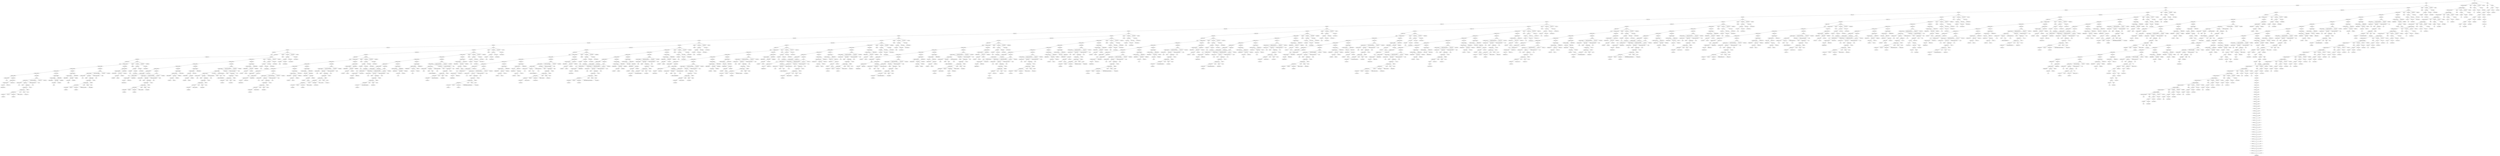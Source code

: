 strict graph {
	S0 -- actlist1
	S0 -- dramatis_personae2
	S0 -- title3

	title3 -- peq4
	title3 -- wordlist5

	wordlist5 -- wordlist6
	wordlist5 -- allwords7

	allwords7 -- ANYWORD8


	wordlist6 -- wordlist9
	wordlist6 -- allwords10

	allwords10 -- ANYWORD11


	wordlist9 -- wordlist12
	wordlist9 -- allwords13

	allwords13 -- ANYWORD14


	wordlist12 -- wordlist15
	wordlist12 -- allwords16

	allwords16 -- keyword17

	keyword17 -- keyword_18

	keyword_18 -- keyword__19

	keyword__19 -- keyword___20

	keyword___20 -- IS21


	wordlist15 -- wordlist22
	wordlist15 -- allwords23

	allwords23 -- ANYWORD24


	wordlist22 -- wordlist25
	wordlist22 -- allwords26

	allwords26 -- ANYWORD27


	wordlist25 -- wordlist28
	wordlist25 -- allwords29

	allwords29 -- ANYWORD30


	wordlist28 -- wordlist31
	wordlist28 -- allwords32

	allwords32 -- ANYWORD33


	wordlist31 -- λ34

	peq4 -- PE35


	dramatis_personae2 -- dramatis_personae_36
	dramatis_personae2 -- peq37
	dramatis_personae2 -- wordlist38
	dramatis_personae2 -- COMMA39
	dramatis_personae2 -- ACTOR40



	wordlist38 -- wordlist41
	wordlist38 -- allwords42

	allwords42 -- ANYWORD43


	wordlist41 -- wordlist44
	wordlist41 -- allwords45

	allwords45 -- ANYWORD46


	wordlist44 -- λ47

	peq37 -- PE48


	dramatis_personae_36 -- dramatis_personae49

	dramatis_personae49 -- dramatis_personae_50
	dramatis_personae49 -- peq51
	dramatis_personae49 -- wordlist52
	dramatis_personae49 -- COMMA53
	dramatis_personae49 -- ACTOR54



	wordlist52 -- wordlist55
	wordlist52 -- allwords56

	allwords56 -- ANYWORD57


	wordlist55 -- wordlist58
	wordlist55 -- allwords59

	allwords59 -- ANYWORD60


	wordlist58 -- λ61

	peq51 -- PE62


	dramatis_personae_50 -- dramatis_personae63

	dramatis_personae63 -- dramatis_personae_64
	dramatis_personae63 -- peq65
	dramatis_personae63 -- wordlist66
	dramatis_personae63 -- COMMA67
	dramatis_personae63 -- ACTOR68



	wordlist66 -- wordlist69
	wordlist66 -- allwords70

	allwords70 -- ANYWORD71


	wordlist69 -- wordlist72
	wordlist69 -- allwords73

	allwords73 -- ANYWORD74


	wordlist72 -- λ75

	peq65 -- PE76


	dramatis_personae_64 -- dramatis_personae77

	dramatis_personae77 -- dramatis_personae_78
	dramatis_personae77 -- peq79
	dramatis_personae77 -- wordlist80
	dramatis_personae77 -- COMMA81
	dramatis_personae77 -- ACTOR82



	wordlist80 -- wordlist83
	wordlist80 -- allwords84

	allwords84 -- ANYWORD85


	wordlist83 -- wordlist86
	wordlist83 -- allwords87

	allwords87 -- ANYWORD88


	wordlist86 -- λ89

	peq79 -- PE90


	dramatis_personae_78 -- dramatis_personae91

	dramatis_personae91 -- dramatis_personae_92
	dramatis_personae91 -- peq93
	dramatis_personae91 -- wordlist94
	dramatis_personae91 -- COMMA95
	dramatis_personae91 -- ACTOR96



	wordlist94 -- wordlist97
	wordlist94 -- allwords98

	allwords98 -- ANYWORD99


	wordlist97 -- wordlist100
	wordlist97 -- allwords101

	allwords101 -- ANYWORD102


	wordlist100 -- λ103

	peq93 -- PE104


	dramatis_personae_92 -- dramatis_personae105

	dramatis_personae105 -- dramatis_personae_106
	dramatis_personae105 -- peq107
	dramatis_personae105 -- wordlist108
	dramatis_personae105 -- COMMA109
	dramatis_personae105 -- ACTOR110



	wordlist108 -- wordlist111
	wordlist108 -- allwords112

	allwords112 -- ANYWORD113


	wordlist111 -- wordlist114
	wordlist111 -- allwords115

	allwords115 -- ANYWORD116


	wordlist114 -- λ117

	peq107 -- PE118


	dramatis_personae_106 -- dramatis_personae119

	dramatis_personae119 -- dramatis_personae_120
	dramatis_personae119 -- peq121
	dramatis_personae119 -- wordlist122
	dramatis_personae119 -- COMMA123
	dramatis_personae119 -- ACTOR124



	wordlist122 -- wordlist125
	wordlist122 -- allwords126

	allwords126 -- ANYWORD127


	wordlist125 -- wordlist128
	wordlist125 -- allwords129

	allwords129 -- ANYWORD130


	wordlist128 -- wordlist131
	wordlist128 -- allwords132

	allwords132 -- ANYWORD133


	wordlist131 -- λ134

	peq121 -- PE135


	dramatis_personae_120 -- dramatis_personae136

	dramatis_personae136 -- dramatis_personae_137
	dramatis_personae136 -- peq138
	dramatis_personae136 -- wordlist139
	dramatis_personae136 -- COMMA140
	dramatis_personae136 -- ACTOR141



	wordlist139 -- wordlist142
	wordlist139 -- allwords143

	allwords143 -- ANYWORD144


	wordlist142 -- wordlist145
	wordlist142 -- allwords146

	allwords146 -- ANYWORD147


	wordlist145 -- wordlist148
	wordlist145 -- allwords149

	allwords149 -- ANYWORD150


	wordlist148 -- λ151

	peq138 -- PE152


	dramatis_personae_137 -- dramatis_personae153

	dramatis_personae153 -- dramatis_personae_154
	dramatis_personae153 -- peq155
	dramatis_personae153 -- wordlist156
	dramatis_personae153 -- COMMA157
	dramatis_personae153 -- ACTOR158



	wordlist156 -- wordlist159
	wordlist156 -- allwords160

	allwords160 -- ANYWORD161


	wordlist159 -- wordlist162
	wordlist159 -- allwords163

	allwords163 -- ANYWORD164


	wordlist162 -- wordlist165
	wordlist162 -- allwords166

	allwords166 -- ANYWORD167


	wordlist165 -- λ168

	peq155 -- PE169


	dramatis_personae_154 -- dramatis_personae170

	dramatis_personae170 -- dramatis_personae_171
	dramatis_personae170 -- peq172
	dramatis_personae170 -- wordlist173
	dramatis_personae170 -- COMMA174
	dramatis_personae170 -- ACTOR175



	wordlist173 -- wordlist176
	wordlist173 -- allwords177

	allwords177 -- ANYWORD178


	wordlist176 -- wordlist179
	wordlist176 -- allwords180

	allwords180 -- ANYWORD181


	wordlist179 -- wordlist182
	wordlist179 -- allwords183

	allwords183 -- ANYWORD184


	wordlist182 -- λ185

	peq172 -- PE186


	dramatis_personae_171 -- dramatis_personae187

	dramatis_personae187 -- dramatis_personae_188
	dramatis_personae187 -- peq189
	dramatis_personae187 -- wordlist190
	dramatis_personae187 -- COMMA191
	dramatis_personae187 -- ACTOR192



	wordlist190 -- wordlist193
	wordlist190 -- allwords194

	allwords194 -- ANYWORD195


	wordlist193 -- wordlist196
	wordlist193 -- allwords197

	allwords197 -- ANYWORD198


	wordlist196 -- wordlist199
	wordlist196 -- allwords200

	allwords200 -- ANYWORD201


	wordlist199 -- λ202

	peq189 -- PE203


	dramatis_personae_188 -- dramatis_personae204

	dramatis_personae204 -- dramatis_personae_205
	dramatis_personae204 -- peq206
	dramatis_personae204 -- wordlist207
	dramatis_personae204 -- COMMA208
	dramatis_personae204 -- ACTOR209



	wordlist207 -- wordlist210
	wordlist207 -- allwords211

	allwords211 -- ANYWORD212


	wordlist210 -- wordlist213
	wordlist210 -- allwords214

	allwords214 -- ANYWORD215


	wordlist213 -- wordlist216
	wordlist213 -- allwords217

	allwords217 -- ANYWORD218


	wordlist216 -- λ219

	peq206 -- PE220


	dramatis_personae_205 -- dramatis_personae221

	dramatis_personae221 -- dramatis_personae_222
	dramatis_personae221 -- peq223
	dramatis_personae221 -- wordlist224
	dramatis_personae221 -- COMMA225
	dramatis_personae221 -- ACTOR226



	wordlist224 -- wordlist227
	wordlist224 -- allwords228

	allwords228 -- ANYWORD229


	wordlist227 -- wordlist230
	wordlist227 -- allwords231

	allwords231 -- ANYWORD232


	wordlist230 -- wordlist233
	wordlist230 -- allwords234

	allwords234 -- ANYWORD235


	wordlist233 -- λ236

	peq223 -- PE237


	dramatis_personae_222 -- dramatis_personae238

	dramatis_personae238 -- dramatis_personae_239
	dramatis_personae238 -- peq240
	dramatis_personae238 -- wordlist241
	dramatis_personae238 -- COMMA242
	dramatis_personae238 -- ACTOR243



	wordlist241 -- wordlist244
	wordlist241 -- allwords245

	allwords245 -- ANYWORD246


	wordlist244 -- wordlist247
	wordlist244 -- allwords248

	allwords248 -- ANYWORD249


	wordlist247 -- wordlist250
	wordlist247 -- allwords251

	allwords251 -- keyword252

	keyword252 -- keyword_253

	keyword_253 -- keyword__254

	keyword__254 -- keyword___255

	keyword___255 -- keyword____256

	keyword____256 -- keyword_____257

	keyword_____257 -- keyword______258

	keyword______258 -- keyword_______259

	keyword_______259 -- keyword________260

	keyword________260 -- keyword_________261

	keyword_________261 -- keyword__________262

	keyword__________262 -- keyword___________263

	keyword___________263 -- keyword____________264

	keyword____________264 -- keyword_____________265

	keyword_____________265 -- keyword______________266

	keyword______________266 -- keyword_______________267

	keyword_______________267 -- keyword________________268

	keyword________________268 -- keyword_________________269

	keyword_________________269 -- keyword__________________270

	keyword__________________270 -- keyword___________________271

	keyword___________________271 -- keyword____________________272

	keyword____________________272 -- keyword_____________________273

	keyword_____________________273 -- keyword______________________274

	keyword______________________274 -- keyword_______________________275

	keyword_______________________275 -- keyword________________________276

	keyword________________________276 -- keyword_________________________277

	keyword_________________________277 -- keyword__________________________278

	keyword__________________________278 -- keyword___________________________279

	keyword___________________________279 -- keyword____________________________280

	keyword____________________________280 -- keyword_____________________________281

	keyword_____________________________281 -- keyword______________________________282

	keyword______________________________282 -- keyword_______________________________283

	keyword_______________________________283 -- keyword________________________________284

	keyword________________________________284 -- keyword_________________________________285

	keyword_________________________________285 -- NOTHING286


	wordlist250 -- λ287

	peq240 -- PE288


	dramatis_personae_239 -- dramatis_personae289

	dramatis_personae289 -- dramatis_personae_290
	dramatis_personae289 -- peq291
	dramatis_personae289 -- wordlist292
	dramatis_personae289 -- COMMA293
	dramatis_personae289 -- ACTOR294



	wordlist292 -- wordlist295
	wordlist292 -- allwords296

	allwords296 -- ANYWORD297


	wordlist295 -- λ298

	peq291 -- PE299


	dramatis_personae_290 -- dramatis_personae300

	dramatis_personae300 -- dramatis_personae_301
	dramatis_personae300 -- peq302
	dramatis_personae300 -- wordlist303
	dramatis_personae300 -- COMMA304
	dramatis_personae300 -- ACTOR305



	wordlist303 -- wordlist306
	wordlist303 -- allwords307

	allwords307 -- ANYWORD308


	wordlist306 -- wordlist309
	wordlist306 -- allwords310

	allwords310 -- ANYWORD311


	wordlist309 -- wordlist312
	wordlist309 -- allwords313

	allwords313 -- ANYWORD314


	wordlist312 -- λ315

	peq302 -- PE316


	dramatis_personae_301 -- dramatis_personae317

	dramatis_personae317 -- dramatis_personae_318
	dramatis_personae317 -- peq319
	dramatis_personae317 -- wordlist320
	dramatis_personae317 -- COMMA321
	dramatis_personae317 -- ACTOR322



	wordlist320 -- wordlist323
	wordlist320 -- allwords324

	allwords324 -- ANYWORD325


	wordlist323 -- wordlist326
	wordlist323 -- allwords327

	allwords327 -- ANYWORD328


	wordlist326 -- wordlist329
	wordlist326 -- allwords330

	allwords330 -- ANYWORD331


	wordlist329 -- λ332

	peq319 -- PE333


	dramatis_personae_318 -- dramatis_personae334

	dramatis_personae334 -- dramatis_personae_335
	dramatis_personae334 -- peq336
	dramatis_personae334 -- wordlist337
	dramatis_personae334 -- COMMA338
	dramatis_personae334 -- ACTOR339



	wordlist337 -- wordlist340
	wordlist337 -- allwords341

	allwords341 -- ANYWORD342


	wordlist340 -- wordlist343
	wordlist340 -- allwords344

	allwords344 -- ANYWORD345


	wordlist343 -- wordlist346
	wordlist343 -- allwords347

	allwords347 -- ANYWORD348


	wordlist346 -- λ349

	peq336 -- PE350


	dramatis_personae_335 -- dramatis_personae351

	dramatis_personae351 -- dramatis_personae_352
	dramatis_personae351 -- peq353
	dramatis_personae351 -- wordlist354
	dramatis_personae351 -- COMMA355
	dramatis_personae351 -- ACTOR356



	wordlist354 -- wordlist357
	wordlist354 -- allwords358

	allwords358 -- ANYWORD359


	wordlist357 -- wordlist360
	wordlist357 -- allwords361

	allwords361 -- ANYWORD362


	wordlist360 -- wordlist363
	wordlist360 -- allwords364

	allwords364 -- ANYWORD365


	wordlist363 -- λ366

	peq353 -- PE367


	dramatis_personae_352 -- dramatis_personae368

	dramatis_personae368 -- dramatis_personae_369
	dramatis_personae368 -- peq370
	dramatis_personae368 -- wordlist371
	dramatis_personae368 -- COMMA372
	dramatis_personae368 -- ACTOR373



	wordlist371 -- wordlist374
	wordlist371 -- allwords375

	allwords375 -- ANYWORD376


	wordlist374 -- wordlist377
	wordlist374 -- allwords378

	allwords378 -- ANYWORD379


	wordlist377 -- wordlist380
	wordlist377 -- allwords381

	allwords381 -- ANYWORD382


	wordlist380 -- λ383

	peq370 -- PE384


	dramatis_personae_369 -- λ385

	actlist1 -- actlist_386
	actlist1 -- act387

	act387 -- scenelist388
	act387 -- peq389
	act387 -- wordlist390
	act387 -- COLON391
	act387 -- ACT392



	wordlist390 -- wordlist393
	wordlist390 -- allwords394

	allwords394 -- ANYWORD395


	wordlist393 -- wordlist396
	wordlist393 -- allwords397

	allwords397 -- ANYWORD398


	wordlist396 -- wordlist399
	wordlist396 -- allwords400

	allwords400 -- ANYWORD401


	wordlist399 -- λ402

	peq389 -- PE403


	scenelist388 -- scenelist_404
	scenelist388 -- scene405

	scene405 -- statement_list406
	scene405 -- peq407
	scene405 -- wordlist408
	scene405 -- COLON409
	scene405 -- SCENE410



	wordlist408 -- wordlist411
	wordlist408 -- allwords412

	allwords412 -- ANYWORD413


	wordlist411 -- wordlist414
	wordlist411 -- allwords415

	allwords415 -- ANYWORD416


	wordlist414 -- wordlist417
	wordlist414 -- allwords418

	allwords418 -- ANYWORD419


	wordlist417 -- λ420

	peq407 -- PE421


	statement_list406 -- statement_list422
	statement_list406 -- statement423

	statement423 -- enterexit_stmt424

	enterexit_stmt424 -- enterexit_stmt_425
	enterexit_stmt424 -- LBRACKET426


	enterexit_stmt_425 -- RBRACKET427
	enterexit_stmt_425 -- actorlist428
	enterexit_stmt_425 -- ENTER429


	actorlist428 -- actorlist_430
	actorlist428 -- ACTOR431


	actorlist_430 -- ACTOR432
	actorlist_430 -- AND433




	statement_list422 -- statement_list434
	statement_list422 -- statement435

	statement435 -- line436

	line436 -- sentence_list437
	line436 -- optional_addressee438
	line436 -- COLON439
	line436 -- ACTOR440



	optional_addressee438 -- λ441

	sentence_list437 -- sentence_list_442
	sentence_list437 -- sentence443
	sentence_list437 -- optional_interjection444

	optional_interjection444 -- λ445

	sentence443 -- PE446
	sentence443 -- assignment447

	assignment447 -- assignment_448
	assignment447 -- YOU449


	assignment_448 -- assignment__450
	assignment_448 -- ARE451


	assignment__450 -- arithmetic452
	assignment__450 -- AS453
	assignment__450 -- adj454
	assignment__450 -- AS455


	adj454 -- NEG_ADJ456



	arithmetic452 -- arithmetic457
	arithmetic452 -- TWICE_THRICE_HALF458


	arithmetic457 -- ACTOR459



	sentence_list_442 -- λ460

	statement_list434 -- statement_list461
	statement_list434 -- statement462

	statement462 -- enterexit_stmt463

	enterexit_stmt463 -- enterexit_stmt_464
	enterexit_stmt463 -- LBRACKET465


	enterexit_stmt_464 -- RBRACKET466
	enterexit_stmt_464 -- actorlist467
	enterexit_stmt_464 -- EXIT468


	actorlist467 -- actorlist_469
	actorlist467 -- ACTOR470


	actorlist_469 -- λ471


	statement_list461 -- statement_list472
	statement_list461 -- statement473

	statement473 -- enterexit_stmt474

	enterexit_stmt474 -- enterexit_stmt_475
	enterexit_stmt474 -- LBRACKET476


	enterexit_stmt_475 -- RBRACKET477
	enterexit_stmt_475 -- actorlist478
	enterexit_stmt_475 -- ENTER479


	actorlist478 -- actorlist_480
	actorlist478 -- ACTOR481


	actorlist_480 -- λ482


	statement_list472 -- statement_list483
	statement_list472 -- statement484

	statement484 -- line485

	line485 -- sentence_list486
	line485 -- optional_addressee487
	line485 -- COLON488
	line485 -- ACTOR489



	optional_addressee487 -- λ490

	sentence_list486 -- sentence_list_491
	sentence_list486 -- sentence492
	sentence_list486 -- optional_interjection493

	optional_interjection493 -- λ494

	sentence492 -- PE495
	sentence492 -- assignment496

	assignment496 -- assignment_497
	assignment496 -- YOU498


	assignment_497 -- assignment__499
	assignment_497 -- ARE500


	assignment__499 -- arithmetic501
	assignment__499 -- AS502
	assignment__499 -- adj503
	assignment__499 -- AS504


	adj503 -- POS_ADJ505



	arithmetic501 -- arithmetic506
	arithmetic501 -- TWICE_THRICE_HALF507


	arithmetic506 -- ACTOR508



	sentence_list_491 -- λ509

	statement_list483 -- statement_list510
	statement_list483 -- statement511

	statement511 -- enterexit_stmt512

	enterexit_stmt512 -- enterexit_stmt_513
	enterexit_stmt512 -- LBRACKET514


	enterexit_stmt_513 -- exeunt_515
	enterexit_stmt_513 -- EXEUNT516


	exeunt_515 -- RBRACKET517


	statement_list510 -- statement_list518
	statement_list510 -- statement519

	statement519 -- enterexit_stmt520

	enterexit_stmt520 -- enterexit_stmt_521
	enterexit_stmt520 -- LBRACKET522


	enterexit_stmt_521 -- RBRACKET523
	enterexit_stmt_521 -- actorlist524
	enterexit_stmt_521 -- ENTER525


	actorlist524 -- actorlist_526
	actorlist524 -- ACTOR527


	actorlist_526 -- ACTOR528
	actorlist_526 -- AND529




	statement_list518 -- statement_list530
	statement_list518 -- statement531

	statement531 -- line532

	line532 -- sentence_list533
	line532 -- optional_addressee534
	line532 -- COLON535
	line532 -- ACTOR536



	optional_addressee534 -- λ537

	sentence_list533 -- sentence_list_538
	sentence_list533 -- sentence539
	sentence_list533 -- optional_interjection540

	optional_interjection540 -- λ541

	sentence539 -- PE542
	sentence539 -- assignment543

	assignment543 -- assignment_544
	assignment543 -- YOU545


	assignment_544 -- assignment__546
	assignment_544 -- ARE547


	assignment__546 -- arithmetic548
	assignment__546 -- AS549
	assignment__546 -- adj550
	assignment__546 -- AS551


	adj550 -- POS_ADJ552



	arithmetic548 -- arithmetic553
	arithmetic548 -- AND554
	arithmetic548 -- arithmetic555
	arithmetic548 -- THE_SUM_OF556


	arithmetic555 -- value557
	arithmetic555 -- ARTICLE558


	value557 -- noun559
	value557 -- adj_list560

	adj_list560 -- adj_list_561
	adj_list560 -- adj562

	adj562 -- POS_ADJ563


	adj_list_561 -- adj_list564

	adj_list564 -- adj_list_565
	adj_list564 -- adj566

	adj566 -- POS_ADJ567


	adj_list_565 -- λ568

	noun559 -- POS_NOUN569



	arithmetic553 -- value570
	arithmetic553 -- ARTICLE571


	value570 -- noun572

	noun572 -- POS_NOUN573



	sentence_list_538 -- λ574

	statement_list530 -- statement_list575
	statement_list530 -- statement576

	statement576 -- enterexit_stmt577

	enterexit_stmt577 -- enterexit_stmt_578
	enterexit_stmt577 -- LBRACKET579


	enterexit_stmt_578 -- exeunt_580
	enterexit_stmt_578 -- EXEUNT581


	exeunt_580 -- RBRACKET582


	statement_list575 -- statement_list583
	statement_list575 -- statement584

	statement584 -- enterexit_stmt585

	enterexit_stmt585 -- enterexit_stmt_586
	enterexit_stmt585 -- LBRACKET587


	enterexit_stmt_586 -- RBRACKET588
	enterexit_stmt_586 -- actorlist589
	enterexit_stmt_586 -- ENTER590


	actorlist589 -- actorlist_591
	actorlist589 -- ACTOR592


	actorlist_591 -- λ593


	statement_list583 -- statement_list594
	statement_list583 -- statement595

	statement595 -- line596

	line596 -- sentence_list597
	line596 -- optional_addressee598
	line596 -- COLON599
	line596 -- ACTOR600



	optional_addressee598 -- λ601

	sentence_list597 -- sentence_list_602
	sentence_list597 -- sentence603
	sentence_list597 -- optional_interjection604

	optional_interjection604 -- λ605

	sentence603 -- PE606
	sentence603 -- assignment607

	assignment607 -- arithmetic608
	assignment607 -- AM609
	assignment607 -- I610



	arithmetic608 -- arithmetic611
	arithmetic608 -- AND612
	arithmetic608 -- arithmetic613
	arithmetic608 -- THE_SUM_OF614


	arithmetic613 -- value615
	arithmetic613 -- ARTICLE616


	value615 -- noun617

	noun617 -- POS_NOUN618



	arithmetic611 -- value619
	arithmetic611 -- ARTICLE620


	value619 -- noun621
	value619 -- adj_list622

	adj_list622 -- adj_list_623
	adj_list622 -- adj624

	adj624 -- POS_ADJ625


	adj_list_623 -- λ626

	noun621 -- POS_NOUN627



	sentence_list_602 -- λ628

	statement_list594 -- statement_list629
	statement_list594 -- statement630

	statement630 -- enterexit_stmt631

	enterexit_stmt631 -- enterexit_stmt_632
	enterexit_stmt631 -- LBRACKET633


	enterexit_stmt_632 -- RBRACKET634
	enterexit_stmt_632 -- actorlist635
	enterexit_stmt_632 -- EXIT636


	actorlist635 -- actorlist_637
	actorlist635 -- ACTOR638


	actorlist_637 -- λ639


	statement_list629 -- statement_list640
	statement_list629 -- statement641

	statement641 -- enterexit_stmt642

	enterexit_stmt642 -- enterexit_stmt_643
	enterexit_stmt642 -- LBRACKET644


	enterexit_stmt_643 -- RBRACKET645
	enterexit_stmt_643 -- actorlist646
	enterexit_stmt_643 -- ENTER647


	actorlist646 -- actorlist_648
	actorlist646 -- ACTOR649


	actorlist_648 -- λ650


	statement_list640 -- statement_list651
	statement_list640 -- statement652

	statement652 -- line653

	line653 -- sentence_list654
	line653 -- optional_addressee655
	line653 -- COLON656
	line653 -- ACTOR657



	optional_addressee655 -- λ658

	sentence_list654 -- sentence_list_659
	sentence_list654 -- sentence660
	sentence_list654 -- optional_interjection661

	optional_interjection661 -- λ662

	sentence660 -- PE663
	sentence660 -- assignment664

	assignment664 -- arithmetic665
	assignment664 -- AM666
	assignment664 -- I667



	arithmetic665 -- value668
	arithmetic665 -- ARTICLE669


	value668 -- noun670

	noun670 -- NEG_NOUN671



	sentence_list_659 -- λ672

	statement_list651 -- statement_list673
	statement_list651 -- statement674

	statement674 -- enterexit_stmt675

	enterexit_stmt675 -- enterexit_stmt_676
	enterexit_stmt675 -- LBRACKET677


	enterexit_stmt_676 -- RBRACKET678
	enterexit_stmt_676 -- actorlist679
	enterexit_stmt_676 -- EXIT680


	actorlist679 -- actorlist_681
	actorlist679 -- ACTOR682


	actorlist_681 -- λ683


	statement_list673 -- statement_list684
	statement_list673 -- statement685

	statement685 -- enterexit_stmt686

	enterexit_stmt686 -- enterexit_stmt_687
	enterexit_stmt686 -- LBRACKET688


	enterexit_stmt_687 -- RBRACKET689
	enterexit_stmt_687 -- actorlist690
	enterexit_stmt_687 -- ENTER691


	actorlist690 -- actorlist_692
	actorlist690 -- ACTOR693


	actorlist_692 -- λ694


	statement_list684 -- statement_list695
	statement_list684 -- statement696

	statement696 -- line697

	line697 -- sentence_list698
	line697 -- optional_addressee699
	line697 -- COLON700
	line697 -- ACTOR701



	optional_addressee699 -- λ702

	sentence_list698 -- sentence_list_703
	sentence_list698 -- sentence704
	sentence_list698 -- optional_interjection705

	optional_interjection705 -- λ706

	sentence704 -- PE707
	sentence704 -- assignment708

	assignment708 -- arithmetic709
	assignment708 -- AM710
	assignment708 -- I711



	arithmetic709 -- arithmetic712
	arithmetic709 -- AND713
	arithmetic709 -- arithmetic714
	arithmetic709 -- THE_SUM_OF715


	arithmetic714 -- value716
	arithmetic714 -- ARTICLE717


	value716 -- noun718

	noun718 -- POS_NOUN719



	arithmetic712 -- value720
	arithmetic712 -- ARTICLE721


	value720 -- noun722
	value720 -- adj_list723

	adj_list723 -- adj_list_724
	adj_list723 -- adj725

	adj725 -- POS_ADJ726


	adj_list_724 -- adj_list727

	adj_list727 -- adj_list_728
	adj_list727 -- adj729

	adj729 -- POS_ADJ730


	adj_list_728 -- adj_list731

	adj_list731 -- adj_list_732
	adj_list731 -- adj733

	adj733 -- POS_ADJ734


	adj_list_732 -- λ735

	noun722 -- POS_NOUN736



	sentence_list_703 -- λ737

	statement_list695 -- statement_list738
	statement_list695 -- statement739

	statement739 -- enterexit_stmt740

	enterexit_stmt740 -- enterexit_stmt_741
	enterexit_stmt740 -- LBRACKET742


	enterexit_stmt_741 -- exeunt_743
	enterexit_stmt_741 -- EXEUNT744


	exeunt_743 -- RBRACKET745


	statement_list738 -- statement_list746
	statement_list738 -- statement747

	statement747 -- enterexit_stmt748

	enterexit_stmt748 -- enterexit_stmt_749
	enterexit_stmt748 -- LBRACKET750


	enterexit_stmt_749 -- RBRACKET751
	enterexit_stmt_749 -- actorlist752
	enterexit_stmt_749 -- ENTER753


	actorlist752 -- actorlist_754
	actorlist752 -- ACTOR755


	actorlist_754 -- λ756


	statement_list746 -- statement_list757
	statement_list746 -- statement758

	statement758 -- line759

	line759 -- sentence_list760
	line759 -- optional_addressee761
	line759 -- COLON762
	line759 -- ACTOR763



	optional_addressee761 -- λ764

	sentence_list760 -- sentence_list_765
	sentence_list760 -- sentence766
	sentence_list760 -- optional_interjection767

	optional_interjection767 -- λ768

	sentence766 -- PE769
	sentence766 -- assignment770

	assignment770 -- arithmetic771
	assignment770 -- AM772
	assignment770 -- I773



	arithmetic771 -- arithmetic774
	arithmetic771 -- AND775
	arithmetic771 -- arithmetic776
	arithmetic771 -- THE_SUM_OF777


	arithmetic776 -- ACTOR778



	arithmetic774 -- ACTOR779



	sentence_list_765 -- λ780

	statement_list757 -- statement_list781
	statement_list757 -- statement782

	statement782 -- enterexit_stmt783

	enterexit_stmt783 -- enterexit_stmt_784
	enterexit_stmt783 -- LBRACKET785


	enterexit_stmt_784 -- RBRACKET786
	enterexit_stmt_784 -- actorlist787
	enterexit_stmt_784 -- EXIT788


	actorlist787 -- actorlist_789
	actorlist787 -- ACTOR790


	actorlist_789 -- λ791


	statement_list781 -- λ792

	scenelist_404 -- scenelist793

	scenelist793 -- scenelist_794
	scenelist793 -- scene795

	scene795 -- statement_list796
	scene795 -- peq797
	scene795 -- wordlist798
	scene795 -- COLON799
	scene795 -- SCENE800



	wordlist798 -- wordlist801
	wordlist798 -- allwords802

	allwords802 -- ANYWORD803


	wordlist801 -- wordlist804
	wordlist801 -- allwords805

	allwords805 -- ANYWORD806


	wordlist804 -- wordlist807
	wordlist804 -- allwords808

	allwords808 -- ANYWORD809


	wordlist807 -- λ810

	peq797 -- PE811


	statement_list796 -- statement_list812
	statement_list796 -- statement813

	statement813 -- enterexit_stmt814

	enterexit_stmt814 -- enterexit_stmt_815
	enterexit_stmt814 -- LBRACKET816


	enterexit_stmt_815 -- RBRACKET817
	enterexit_stmt_815 -- actorlist818
	enterexit_stmt_815 -- ENTER819


	actorlist818 -- actorlist_820
	actorlist818 -- ACTOR821


	actorlist_820 -- ACTOR822
	actorlist_820 -- AND823




	statement_list812 -- statement_list824
	statement_list812 -- statement825

	statement825 -- line826

	line826 -- sentence_list827
	line826 -- optional_addressee828
	line826 -- COLON829
	line826 -- ACTOR830



	optional_addressee828 -- λ831

	sentence_list827 -- sentence_list_832
	sentence_list827 -- sentence833
	sentence_list827 -- optional_interjection834

	optional_interjection834 -- λ835

	sentence833 -- PE836
	sentence833 -- assignment837

	assignment837 -- assignment_838
	assignment837 -- YOU839


	assignment_838 -- assignment__840
	assignment_838 -- ARE841


	assignment__840 -- arithmetic842
	assignment__840 -- AS843
	assignment__840 -- adj844
	assignment__840 -- AS845


	adj844 -- NEG_ADJ846



	arithmetic842 -- arithmetic847
	arithmetic842 -- THE_SCR_OF848


	arithmetic847 -- ACTOR849



	sentence_list_832 -- sentence_list_850
	sentence_list_832 -- sentence851
	sentence_list_832 -- optional_interjection852

	optional_interjection852 -- λ853

	sentence851 -- PE854
	sentence851 -- io855

	io855 -- OPEN_YOUR_HEART856



	sentence_list_850 -- λ857

	statement_list824 -- statement_list858
	statement_list824 -- statement859

	statement859 -- enterexit_stmt860

	enterexit_stmt860 -- enterexit_stmt_861
	enterexit_stmt860 -- LBRACKET862


	enterexit_stmt_861 -- exeunt_863
	enterexit_stmt_861 -- EXEUNT864


	exeunt_863 -- RBRACKET865
	exeunt_863 -- actorlist866

	actorlist866 -- actorlist_867
	actorlist866 -- ACTOR868


	actorlist_867 -- ACTOR869
	actorlist_867 -- AND870




	statement_list858 -- statement_list871
	statement_list858 -- statement872

	statement872 -- enterexit_stmt873

	enterexit_stmt873 -- enterexit_stmt_874
	enterexit_stmt873 -- LBRACKET875


	enterexit_stmt_874 -- RBRACKET876
	enterexit_stmt_874 -- actorlist877
	enterexit_stmt_874 -- ENTER878


	actorlist877 -- actorlist_879
	actorlist877 -- ACTOR880


	actorlist_879 -- ACTOR881
	actorlist_879 -- AND882




	statement_list871 -- statement_list883
	statement_list871 -- statement884

	statement884 -- line885

	line885 -- sentence_list886
	line885 -- optional_addressee887
	line885 -- COLON888
	line885 -- ACTOR889



	optional_addressee887 -- λ890

	sentence_list886 -- sentence_list_891
	sentence_list886 -- sentence892
	sentence_list886 -- optional_interjection893

	optional_interjection893 -- λ894

	sentence892 -- PE895
	sentence892 -- assignment896

	assignment896 -- assignment_897
	assignment896 -- YOU898


	assignment_897 -- assignment__899
	assignment_897 -- ARE900


	assignment__899 -- arithmetic901
	assignment__899 -- AS902
	assignment__899 -- adj903
	assignment__899 -- AS904


	adj903 -- POS_ADJ905



	arithmetic901 -- arithmetic906
	arithmetic901 -- AND907
	arithmetic901 -- arithmetic908
	arithmetic901 -- THE_SUM_OF909


	arithmetic908 -- ACTOR910



	arithmetic906 -- ACTOR911



	sentence_list_891 -- λ912

	statement_list883 -- statement_list913
	statement_list883 -- statement914

	statement914 -- enterexit_stmt915

	enterexit_stmt915 -- enterexit_stmt_916
	enterexit_stmt915 -- LBRACKET917


	enterexit_stmt_916 -- exeunt_918
	enterexit_stmt_916 -- EXEUNT919


	exeunt_918 -- RBRACKET920


	statement_list913 -- λ921

	scenelist_794 -- λ922

	actlist_386 -- actlist923

	actlist923 -- actlist_924
	actlist923 -- act925

	act925 -- scenelist926
	act925 -- peq927
	act925 -- wordlist928
	act925 -- COLON929
	act925 -- ACT930



	wordlist928 -- wordlist931
	wordlist928 -- allwords932

	allwords932 -- ANYWORD933


	wordlist931 -- wordlist934
	wordlist931 -- allwords935

	allwords935 -- ANYWORD936


	wordlist934 -- wordlist937
	wordlist934 -- allwords938

	allwords938 -- ANYWORD939


	wordlist937 -- λ940

	peq927 -- PE941


	scenelist926 -- scenelist_942
	scenelist926 -- scene943

	scene943 -- statement_list944
	scene943 -- peq945
	scene943 -- wordlist946
	scene943 -- COLON947
	scene943 -- SCENE948



	wordlist946 -- wordlist949
	wordlist946 -- allwords950

	allwords950 -- ANYWORD951


	wordlist949 -- wordlist952
	wordlist949 -- allwords953

	allwords953 -- ANYWORD954


	wordlist952 -- wordlist955
	wordlist952 -- allwords956

	allwords956 -- ANYWORD957


	wordlist955 -- λ958

	peq945 -- PE959


	statement_list944 -- statement_list960
	statement_list944 -- statement961

	statement961 -- enterexit_stmt962

	enterexit_stmt962 -- enterexit_stmt_963
	enterexit_stmt962 -- LBRACKET964


	enterexit_stmt_963 -- RBRACKET965
	enterexit_stmt_963 -- actorlist966
	enterexit_stmt_963 -- ENTER967


	actorlist966 -- actorlist_968
	actorlist966 -- ACTOR969


	actorlist_968 -- ACTOR970
	actorlist_968 -- AND971




	statement_list960 -- statement_list972
	statement_list960 -- statement973

	statement973 -- line974

	line974 -- sentence_list975
	line974 -- optional_addressee976
	line974 -- COLON977
	line974 -- ACTOR978



	optional_addressee976 -- λ979

	sentence_list975 -- sentence_list_980
	sentence_list975 -- sentence981
	sentence_list975 -- optional_interjection982

	optional_interjection982 -- λ983

	sentence981 -- PE984
	sentence981 -- assignment985

	assignment985 -- assignment_986
	assignment985 -- YOU987


	assignment_986 -- assignment__988
	assignment_986 -- ARE989


	assignment__988 -- arithmetic990
	assignment__988 -- AS991
	assignment__988 -- adj992
	assignment__988 -- AS993


	adj992 -- POS_ADJ994



	arithmetic990 -- arithmetic995
	arithmetic990 -- AND996
	arithmetic990 -- arithmetic997
	arithmetic990 -- THE_DIFFERENCE_BETWEEN998


	arithmetic997 -- ACTOR999



	arithmetic995 -- ACTOR1000



	sentence_list_980 -- λ1001

	statement_list972 -- statement_list1002
	statement_list972 -- statement1003

	statement1003 -- enterexit_stmt1004

	enterexit_stmt1004 -- enterexit_stmt_1005
	enterexit_stmt1004 -- LBRACKET1006


	enterexit_stmt_1005 -- exeunt_1007
	enterexit_stmt_1005 -- EXEUNT1008


	exeunt_1007 -- RBRACKET1009
	exeunt_1007 -- actorlist1010

	actorlist1010 -- actorlist_1011
	actorlist1010 -- ACTOR1012


	actorlist_1011 -- ACTOR1013
	actorlist_1011 -- AND1014




	statement_list1002 -- statement_list1015
	statement_list1002 -- statement1016

	statement1016 -- enterexit_stmt1017

	enterexit_stmt1017 -- enterexit_stmt_1018
	enterexit_stmt1017 -- LBRACKET1019


	enterexit_stmt_1018 -- RBRACKET1020
	enterexit_stmt_1018 -- actorlist1021
	enterexit_stmt_1018 -- ENTER1022


	actorlist1021 -- actorlist_1023
	actorlist1021 -- ACTOR1024


	actorlist_1023 -- ACTOR1025
	actorlist_1023 -- AND1026




	statement_list1015 -- statement_list1027
	statement_list1015 -- statement1028

	statement1028 -- line1029

	line1029 -- sentence_list1030
	line1029 -- optional_addressee1031
	line1029 -- COLON1032
	line1029 -- ACTOR1033



	optional_addressee1031 -- λ1034

	sentence_list1030 -- sentence_list_1035
	sentence_list1030 -- sentence1036
	sentence_list1030 -- optional_interjection1037

	optional_interjection1037 -- λ1038

	sentence1036 -- PE1039
	sentence1036 -- assignment1040

	assignment1040 -- assignment_1041
	assignment1040 -- YOU1042


	assignment_1041 -- assignment__1043
	assignment_1041 -- ARE1044


	assignment__1043 -- arithmetic1045
	assignment__1043 -- AS1046
	assignment__1043 -- adj1047
	assignment__1043 -- AS1048


	adj1047 -- NEG_ADJ1049



	arithmetic1045 -- arithmetic1050
	arithmetic1045 -- AND1051
	arithmetic1045 -- arithmetic1052
	arithmetic1045 -- THE_DIFFERENCE_BETWEEN1053


	arithmetic1052 -- ACTOR1054



	arithmetic1050 -- ACTOR1055



	sentence_list_1035 -- λ1056

	statement_list1027 -- statement_list1057
	statement_list1027 -- statement1058

	statement1058 -- enterexit_stmt1059

	enterexit_stmt1059 -- enterexit_stmt_1060
	enterexit_stmt1059 -- LBRACKET1061


	enterexit_stmt_1060 -- exeunt_1062
	enterexit_stmt_1060 -- EXEUNT1063


	exeunt_1062 -- RBRACKET1064


	statement_list1057 -- λ1065

	scenelist_942 -- scenelist1066

	scenelist1066 -- scenelist_1067
	scenelist1066 -- scene1068

	scene1068 -- statement_list1069
	scene1068 -- peq1070
	scene1068 -- wordlist1071
	scene1068 -- COLON1072
	scene1068 -- SCENE1073



	wordlist1071 -- wordlist1074
	wordlist1071 -- allwords1075

	allwords1075 -- ANYWORD1076


	wordlist1074 -- wordlist1077
	wordlist1074 -- allwords1078

	allwords1078 -- ANYWORD1079


	wordlist1077 -- wordlist1080
	wordlist1077 -- allwords1081

	allwords1081 -- ANYWORD1082


	wordlist1080 -- λ1083

	peq1070 -- PE1084


	statement_list1069 -- statement_list1085
	statement_list1069 -- statement1086

	statement1086 -- enterexit_stmt1087

	enterexit_stmt1087 -- enterexit_stmt_1088
	enterexit_stmt1087 -- LBRACKET1089


	enterexit_stmt_1088 -- RBRACKET1090
	enterexit_stmt_1088 -- actorlist1091
	enterexit_stmt_1088 -- ENTER1092


	actorlist1091 -- actorlist_1093
	actorlist1091 -- ACTOR1094


	actorlist_1093 -- ACTOR1095
	actorlist_1093 -- AND1096




	statement_list1085 -- statement_list1097
	statement_list1085 -- statement1098

	statement1098 -- line1099

	line1099 -- sentence_list1100
	line1099 -- optional_addressee1101
	line1099 -- COLON1102
	line1099 -- ACTOR1103



	optional_addressee1101 -- λ1104

	sentence_list1100 -- sentence_list_1105
	sentence_list1100 -- sentence1106
	sentence_list1100 -- optional_interjection1107

	optional_interjection1107 -- λ1108

	sentence1106 -- PE1109
	sentence1106 -- assignment1110

	assignment1110 -- assignment_1111
	assignment1110 -- YOU1112


	assignment_1111 -- assignment__1113
	assignment_1111 -- ARE1114


	assignment__1113 -- arithmetic1115
	assignment__1113 -- AS1116
	assignment__1113 -- adj1117
	assignment__1113 -- AS1118


	adj1117 -- NEG_ADJ1119



	arithmetic1115 -- arithmetic1120
	arithmetic1115 -- TWICE_THRICE_HALF1121


	arithmetic1120 -- ACTOR1122



	sentence_list_1105 -- sentence_list_1123
	sentence_list_1105 -- sentence1124
	sentence_list_1105 -- optional_interjection1125

	optional_interjection1125 -- λ1126

	sentence1124 -- PE1127
	sentence1124 -- io1128

	io1128 -- OPEN_YOUR_HEART1129



	sentence_list_1123 -- λ1130

	statement_list1097 -- statement_list1131
	statement_list1097 -- statement1132

	statement1132 -- enterexit_stmt1133

	enterexit_stmt1133 -- enterexit_stmt_1134
	enterexit_stmt1133 -- LBRACKET1135


	enterexit_stmt_1134 -- exeunt_1136
	enterexit_stmt_1134 -- EXEUNT1137


	exeunt_1136 -- RBRACKET1138
	exeunt_1136 -- actorlist1139

	actorlist1139 -- actorlist_1140
	actorlist1139 -- ACTOR1141


	actorlist_1140 -- ACTOR1142
	actorlist_1140 -- AND1143




	statement_list1131 -- statement_list1144
	statement_list1131 -- statement1145

	statement1145 -- enterexit_stmt1146

	enterexit_stmt1146 -- enterexit_stmt_1147
	enterexit_stmt1146 -- LBRACKET1148


	enterexit_stmt_1147 -- RBRACKET1149
	enterexit_stmt_1147 -- actorlist1150
	enterexit_stmt_1147 -- ENTER1151


	actorlist1150 -- actorlist_1152
	actorlist1150 -- ACTOR1153


	actorlist_1152 -- ACTOR1154
	actorlist_1152 -- AND1155




	statement_list1144 -- statement_list1156
	statement_list1144 -- statement1157

	statement1157 -- line1158

	line1158 -- sentence_list1159
	line1158 -- optional_addressee1160
	line1158 -- COLON1161
	line1158 -- ACTOR1162



	optional_addressee1160 -- λ1163

	sentence_list1159 -- sentence_list_1164
	sentence_list1159 -- sentence1165
	sentence_list1159 -- optional_interjection1166

	optional_interjection1166 -- λ1167

	sentence1165 -- PE1168
	sentence1165 -- assignment1169

	assignment1169 -- assignment_1170
	assignment1169 -- YOU1171


	assignment_1170 -- assignment__1172
	assignment_1170 -- ARE1173


	assignment__1172 -- arithmetic1174
	assignment__1172 -- AS1175
	assignment__1172 -- adj1176
	assignment__1172 -- AS1177


	adj1176 -- NEG_ADJ1178



	arithmetic1174 -- arithmetic1179
	arithmetic1174 -- TWICE_THRICE_HALF1180


	arithmetic1179 -- ACTOR1181



	sentence_list_1164 -- λ1182

	statement_list1156 -- statement_list1183
	statement_list1156 -- statement1184

	statement1184 -- enterexit_stmt1185

	enterexit_stmt1185 -- enterexit_stmt_1186
	enterexit_stmt1185 -- LBRACKET1187


	enterexit_stmt_1186 -- exeunt_1188
	enterexit_stmt_1186 -- EXEUNT1189


	exeunt_1188 -- RBRACKET1190


	statement_list1183 -- λ1191

	scenelist_1067 -- λ1192

	actlist_924 -- actlist1193

	actlist1193 -- actlist_1194
	actlist1193 -- act1195

	act1195 -- scenelist1196
	act1195 -- peq1197
	act1195 -- wordlist1198
	act1195 -- COLON1199
	act1195 -- ACT1200



	wordlist1198 -- wordlist1201
	wordlist1198 -- allwords1202

	allwords1202 -- ANYWORD1203


	wordlist1201 -- wordlist1204
	wordlist1201 -- allwords1205

	allwords1205 -- ANYWORD1206


	wordlist1204 -- wordlist1207
	wordlist1204 -- allwords1208

	allwords1208 -- ANYWORD1209


	wordlist1207 -- λ1210

	peq1197 -- PE1211


	scenelist1196 -- scenelist_1212
	scenelist1196 -- scene1213

	scene1213 -- statement_list1214
	scene1213 -- peq1215
	scene1213 -- wordlist1216
	scene1213 -- COLON1217
	scene1213 -- SCENE1218



	wordlist1216 -- wordlist1219
	wordlist1216 -- allwords1220

	allwords1220 -- ANYWORD1221


	wordlist1219 -- wordlist1222
	wordlist1219 -- allwords1223

	allwords1223 -- ANYWORD1224


	wordlist1222 -- wordlist1225
	wordlist1222 -- allwords1226

	allwords1226 -- ANYWORD1227


	wordlist1225 -- λ1228

	peq1215 -- PE1229


	statement_list1214 -- statement_list1230
	statement_list1214 -- statement1231

	statement1231 -- enterexit_stmt1232

	enterexit_stmt1232 -- enterexit_stmt_1233
	enterexit_stmt1232 -- LBRACKET1234


	enterexit_stmt_1233 -- RBRACKET1235
	enterexit_stmt_1233 -- actorlist1236
	enterexit_stmt_1233 -- ENTER1237


	actorlist1236 -- actorlist_1238
	actorlist1236 -- ACTOR1239


	actorlist_1238 -- ACTOR1240
	actorlist_1238 -- AND1241




	statement_list1230 -- statement_list1242
	statement_list1230 -- statement1243

	statement1243 -- line1244

	line1244 -- sentence_list1245
	line1244 -- optional_addressee1246
	line1244 -- COLON1247
	line1244 -- ACTOR1248



	optional_addressee1246 -- λ1249

	sentence_list1245 -- sentence_list_1250
	sentence_list1245 -- sentence1251
	sentence_list1245 -- optional_interjection1252

	optional_interjection1252 -- λ1253

	sentence1251 -- PE1254
	sentence1251 -- assignment1255

	assignment1255 -- arithmetic1256
	assignment1255 -- AM1257
	assignment1255 -- I1258



	arithmetic1256 -- value1259
	arithmetic1256 -- ARTICLE1260


	value1259 -- noun1261
	value1259 -- adj_list1262

	adj_list1262 -- adj_list_1263
	adj_list1262 -- adj1264

	adj1264 -- POS_ADJ1265


	adj_list_1263 -- adj_list1266

	adj_list1266 -- adj_list_1267
	adj_list1266 -- adj1268

	adj1268 -- POS_ADJ1269


	adj_list_1267 -- λ1270

	noun1261 -- POS_NOUN1271



	sentence_list_1250 -- sentence_list_1272
	sentence_list_1250 -- sentence1273
	sentence_list_1250 -- optional_interjection1274

	optional_interjection1274 -- λ1275

	sentence1273 -- PE1276
	sentence1273 -- assignment1277

	assignment1277 -- assignment_1278
	assignment1277 -- YOU1279


	assignment_1278 -- assignment__1280
	assignment_1278 -- ARE1281


	assignment__1280 -- arithmetic1282
	assignment__1280 -- AS1283
	assignment__1280 -- adj1284
	assignment__1280 -- AS1285


	adj1284 -- NEG_ADJ1286



	arithmetic1282 -- arithmetic1287
	arithmetic1282 -- AND1288
	arithmetic1282 -- arithmetic1289
	arithmetic1282 -- THE_QUOTIENT_OF1290


	arithmetic1289 -- ACTOR1291



	arithmetic1287 -- ACTOR1292



	sentence_list_1272 -- λ1293

	statement_list1242 -- statement_list1294
	statement_list1242 -- statement1295

	statement1295 -- enterexit_stmt1296

	enterexit_stmt1296 -- enterexit_stmt_1297
	enterexit_stmt1296 -- LBRACKET1298


	enterexit_stmt_1297 -- exeunt_1299
	enterexit_stmt_1297 -- EXEUNT1300


	exeunt_1299 -- RBRACKET1301
	exeunt_1299 -- actorlist1302

	actorlist1302 -- actorlist_1303
	actorlist1302 -- ACTOR1304


	actorlist_1303 -- ACTOR1305
	actorlist_1303 -- AND1306




	statement_list1294 -- statement_list1307
	statement_list1294 -- statement1308

	statement1308 -- enterexit_stmt1309

	enterexit_stmt1309 -- enterexit_stmt_1310
	enterexit_stmt1309 -- LBRACKET1311


	enterexit_stmt_1310 -- RBRACKET1312
	enterexit_stmt_1310 -- actorlist1313
	enterexit_stmt_1310 -- ENTER1314


	actorlist1313 -- actorlist_1315
	actorlist1313 -- ACTOR1316


	actorlist_1315 -- ACTOR1317
	actorlist_1315 -- AND1318




	statement_list1307 -- statement_list1319
	statement_list1307 -- statement1320

	statement1320 -- line1321

	line1321 -- sentence_list1322
	line1321 -- optional_addressee1323
	line1321 -- COLON1324
	line1321 -- ACTOR1325



	optional_addressee1323 -- λ1326

	sentence_list1322 -- sentence_list_1327
	sentence_list1322 -- sentence1328
	sentence_list1322 -- optional_interjection1329

	optional_interjection1329 -- λ1330

	sentence1328 -- PE1331
	sentence1328 -- assignment1332

	assignment1332 -- assignment_1333
	assignment1332 -- YOU1334


	assignment_1333 -- assignment__1335
	assignment_1333 -- ARE1336


	assignment__1335 -- arithmetic1337
	assignment__1335 -- AS1338
	assignment__1335 -- adj1339
	assignment__1335 -- AS1340


	adj1339 -- NEG_ADJ1341



	arithmetic1337 -- arithmetic1342
	arithmetic1337 -- AND1343
	arithmetic1337 -- arithmetic1344
	arithmetic1337 -- THE_SUM_OF1345


	arithmetic1344 -- ACTOR1346



	arithmetic1342 -- ACTOR1347



	sentence_list_1327 -- λ1348

	statement_list1319 -- statement_list1349
	statement_list1319 -- statement1350

	statement1350 -- enterexit_stmt1351

	enterexit_stmt1351 -- enterexit_stmt_1352
	enterexit_stmt1351 -- LBRACKET1353


	enterexit_stmt_1352 -- exeunt_1354
	enterexit_stmt_1352 -- EXEUNT1355


	exeunt_1354 -- RBRACKET1356


	statement_list1349 -- λ1357

	scenelist_1212 -- scenelist1358

	scenelist1358 -- scenelist_1359
	scenelist1358 -- scene1360

	scene1360 -- statement_list1361
	scene1360 -- peq1362
	scene1360 -- wordlist1363
	scene1360 -- COLON1364
	scene1360 -- SCENE1365



	wordlist1363 -- wordlist1366
	wordlist1363 -- allwords1367

	allwords1367 -- ANYWORD1368


	wordlist1366 -- wordlist1369
	wordlist1366 -- allwords1370

	allwords1370 -- ANYWORD1371


	wordlist1369 -- wordlist1372
	wordlist1369 -- allwords1373

	allwords1373 -- ANYWORD1374


	wordlist1372 -- λ1375

	peq1362 -- PE1376


	statement_list1361 -- statement_list1377
	statement_list1361 -- statement1378

	statement1378 -- enterexit_stmt1379

	enterexit_stmt1379 -- enterexit_stmt_1380
	enterexit_stmt1379 -- LBRACKET1381


	enterexit_stmt_1380 -- RBRACKET1382
	enterexit_stmt_1380 -- actorlist1383
	enterexit_stmt_1380 -- ENTER1384


	actorlist1383 -- actorlist_1385
	actorlist1383 -- ACTOR1386


	actorlist_1385 -- ACTOR1387
	actorlist_1385 -- AND1388




	statement_list1377 -- statement_list1389
	statement_list1377 -- statement1390

	statement1390 -- line1391

	line1391 -- sentence_list1392
	line1391 -- optional_addressee1393
	line1391 -- COLON1394
	line1391 -- ACTOR1395



	optional_addressee1393 -- λ1396

	sentence_list1392 -- sentence_list_1397
	sentence_list1392 -- sentence1398
	sentence_list1392 -- optional_interjection1399

	optional_interjection1399 -- λ1400

	sentence1398 -- PE1401
	sentence1398 -- assignment1402

	assignment1402 -- assignment_1403
	assignment1402 -- YOU1404


	assignment_1403 -- assignment__1405
	assignment_1403 -- ARE1406


	assignment__1405 -- arithmetic1407
	assignment__1405 -- AS1408
	assignment__1405 -- adj1409
	assignment__1405 -- AS1410


	adj1409 -- NEG_ADJ1411



	arithmetic1407 -- arithmetic1412
	arithmetic1407 -- THE_SCR_OF1413


	arithmetic1412 -- ACTOR1414



	sentence_list_1397 -- sentence_list_1415
	sentence_list_1397 -- sentence1416
	sentence_list_1397 -- optional_interjection1417

	optional_interjection1417 -- λ1418

	sentence1416 -- PE1419
	sentence1416 -- io1420

	io1420 -- OPEN_YOUR_HEART1421



	sentence_list_1415 -- λ1422

	statement_list1389 -- statement_list1423
	statement_list1389 -- statement1424

	statement1424 -- enterexit_stmt1425

	enterexit_stmt1425 -- enterexit_stmt_1426
	enterexit_stmt1425 -- LBRACKET1427


	enterexit_stmt_1426 -- exeunt_1428
	enterexit_stmt_1426 -- EXEUNT1429


	exeunt_1428 -- RBRACKET1430
	exeunt_1428 -- actorlist1431

	actorlist1431 -- actorlist_1432
	actorlist1431 -- ACTOR1433


	actorlist_1432 -- ACTOR1434
	actorlist_1432 -- AND1435




	statement_list1423 -- statement_list1436
	statement_list1423 -- statement1437

	statement1437 -- enterexit_stmt1438

	enterexit_stmt1438 -- enterexit_stmt_1439
	enterexit_stmt1438 -- LBRACKET1440


	enterexit_stmt_1439 -- RBRACKET1441
	enterexit_stmt_1439 -- actorlist1442
	enterexit_stmt_1439 -- ENTER1443


	actorlist1442 -- actorlist_1444
	actorlist1442 -- ACTOR1445


	actorlist_1444 -- ACTOR1446
	actorlist_1444 -- AND1447




	statement_list1436 -- statement_list1448
	statement_list1436 -- statement1449

	statement1449 -- line1450

	line1450 -- sentence_list1451
	line1450 -- optional_addressee1452
	line1450 -- COLON1453
	line1450 -- ACTOR1454



	optional_addressee1452 -- λ1455

	sentence_list1451 -- sentence_list_1456
	sentence_list1451 -- sentence1457
	sentence_list1451 -- optional_interjection1458

	optional_interjection1458 -- λ1459

	sentence1457 -- PE1460
	sentence1457 -- assignment1461

	assignment1461 -- assignment_1462
	assignment1461 -- YOU1463


	assignment_1462 -- assignment__1464
	assignment_1462 -- ARE1465


	assignment__1464 -- arithmetic1466
	assignment__1464 -- AS1467
	assignment__1464 -- adj1468
	assignment__1464 -- AS1469


	adj1468 -- NEG_ADJ1470



	arithmetic1466 -- arithmetic1471
	arithmetic1466 -- AND1472
	arithmetic1466 -- arithmetic1473
	arithmetic1466 -- THE_QUOTIENT_OF1474


	arithmetic1473 -- ACTOR1475



	arithmetic1471 -- ACTOR1476



	sentence_list_1456 -- λ1477

	statement_list1448 -- statement_list1478
	statement_list1448 -- statement1479

	statement1479 -- enterexit_stmt1480

	enterexit_stmt1480 -- enterexit_stmt_1481
	enterexit_stmt1480 -- LBRACKET1482


	enterexit_stmt_1481 -- exeunt_1483
	enterexit_stmt_1481 -- EXEUNT1484


	exeunt_1483 -- RBRACKET1485


	statement_list1478 -- λ1486

	scenelist_1359 -- λ1487

	actlist_1194 -- actlist1488

	actlist1488 -- actlist_1489
	actlist1488 -- act1490

	act1490 -- scenelist1491
	act1490 -- peq1492
	act1490 -- wordlist1493
	act1490 -- COLON1494
	act1490 -- ACT1495



	wordlist1493 -- wordlist1496
	wordlist1493 -- allwords1497

	allwords1497 -- ANYWORD1498


	wordlist1496 -- wordlist1499
	wordlist1496 -- allwords1500

	allwords1500 -- ANYWORD1501


	wordlist1499 -- wordlist1502
	wordlist1499 -- allwords1503

	allwords1503 -- ANYWORD1504


	wordlist1502 -- λ1505

	peq1492 -- PE1506


	scenelist1491 -- scenelist_1507
	scenelist1491 -- scene1508

	scene1508 -- statement_list1509
	scene1508 -- peq1510
	scene1508 -- wordlist1511
	scene1508 -- COLON1512
	scene1508 -- SCENE1513



	wordlist1511 -- wordlist1514
	wordlist1511 -- allwords1515

	allwords1515 -- ANYWORD1516


	wordlist1514 -- wordlist1517
	wordlist1514 -- allwords1518

	allwords1518 -- ANYWORD1519


	wordlist1517 -- wordlist1520
	wordlist1517 -- allwords1521

	allwords1521 -- ANYWORD1522


	wordlist1520 -- λ1523

	peq1510 -- PE1524


	statement_list1509 -- statement_list1525
	statement_list1509 -- statement1526

	statement1526 -- enterexit_stmt1527

	enterexit_stmt1527 -- enterexit_stmt_1528
	enterexit_stmt1527 -- LBRACKET1529


	enterexit_stmt_1528 -- RBRACKET1530
	enterexit_stmt_1528 -- actorlist1531
	enterexit_stmt_1528 -- ENTER1532


	actorlist1531 -- actorlist_1533
	actorlist1531 -- ACTOR1534


	actorlist_1533 -- ACTOR1535
	actorlist_1533 -- AND1536




	statement_list1525 -- statement_list1537
	statement_list1525 -- statement1538

	statement1538 -- line1539

	line1539 -- sentence_list1540
	line1539 -- optional_addressee1541
	line1539 -- COLON1542
	line1539 -- ACTOR1543



	optional_addressee1541 -- λ1544

	sentence_list1540 -- sentence_list_1545
	sentence_list1540 -- sentence1546
	sentence_list1540 -- optional_interjection1547

	optional_interjection1547 -- λ1548

	sentence1546 -- PE1549
	sentence1546 -- assignment1550

	assignment1550 -- assignment_1551
	assignment1550 -- YOU1552


	assignment_1551 -- assignment__1553
	assignment_1551 -- ARE1554


	assignment__1553 -- arithmetic1555
	assignment__1553 -- AS1556
	assignment__1553 -- adj1557
	assignment__1553 -- AS1558


	adj1557 -- NEG_ADJ1559



	arithmetic1555 -- arithmetic1560
	arithmetic1555 -- THE_SCR_OF1561


	arithmetic1560 -- ACTOR1562



	sentence_list_1545 -- λ1563

	statement_list1537 -- statement_list1564
	statement_list1537 -- statement1565

	statement1565 -- enterexit_stmt1566

	enterexit_stmt1566 -- enterexit_stmt_1567
	enterexit_stmt1566 -- LBRACKET1568


	enterexit_stmt_1567 -- RBRACKET1569
	enterexit_stmt_1567 -- actorlist1570
	enterexit_stmt_1567 -- EXIT1571


	actorlist1570 -- actorlist_1572
	actorlist1570 -- ACTOR1573


	actorlist_1572 -- λ1574


	statement_list1564 -- statement_list1575
	statement_list1564 -- statement1576

	statement1576 -- enterexit_stmt1577

	enterexit_stmt1577 -- enterexit_stmt_1578
	enterexit_stmt1577 -- LBRACKET1579


	enterexit_stmt_1578 -- RBRACKET1580
	enterexit_stmt_1578 -- actorlist1581
	enterexit_stmt_1578 -- ENTER1582


	actorlist1581 -- actorlist_1583
	actorlist1581 -- ACTOR1584


	actorlist_1583 -- λ1585


	statement_list1575 -- statement_list1586
	statement_list1575 -- statement1587

	statement1587 -- line1588

	line1588 -- sentence_list1589
	line1588 -- optional_addressee1590
	line1588 -- COLON1591
	line1588 -- ACTOR1592



	optional_addressee1590 -- λ1593

	sentence_list1589 -- sentence_list_1594
	sentence_list1589 -- sentence1595
	sentence_list1589 -- optional_interjection1596

	optional_interjection1596 -- λ1597

	sentence1595 -- PE1598
	sentence1595 -- assignment1599

	assignment1599 -- assignment_1600
	assignment1599 -- YOU1601


	assignment_1600 -- assignment__1602
	assignment_1600 -- ARE1603


	assignment__1602 -- arithmetic1604
	assignment__1602 -- AS1605
	assignment__1602 -- adj1606
	assignment__1602 -- AS1607


	adj1606 -- NEG_ADJ1608



	arithmetic1604 -- arithmetic1609
	arithmetic1604 -- AND1610
	arithmetic1604 -- arithmetic1611
	arithmetic1604 -- THE_DIFFERENCE_BETWEEN1612


	arithmetic1611 -- ACTOR1613



	arithmetic1609 -- ACTOR1614



	sentence_list_1594 -- λ1615

	statement_list1586 -- statement_list1616
	statement_list1586 -- statement1617

	statement1617 -- enterexit_stmt1618

	enterexit_stmt1618 -- enterexit_stmt_1619
	enterexit_stmt1618 -- LBRACKET1620


	enterexit_stmt_1619 -- exeunt_1621
	enterexit_stmt_1619 -- EXEUNT1622


	exeunt_1621 -- RBRACKET1623


	statement_list1616 -- λ1624

	scenelist_1507 -- scenelist1625

	scenelist1625 -- scenelist_1626
	scenelist1625 -- scene1627

	scene1627 -- statement_list1628
	scene1627 -- peq1629
	scene1627 -- wordlist1630
	scene1627 -- COLON1631
	scene1627 -- SCENE1632



	wordlist1630 -- wordlist1633
	wordlist1630 -- allwords1634

	allwords1634 -- ANYWORD1635


	wordlist1633 -- wordlist1636
	wordlist1633 -- allwords1637

	allwords1637 -- ANYWORD1638


	wordlist1636 -- wordlist1639
	wordlist1636 -- allwords1640

	allwords1640 -- ANYWORD1641


	wordlist1639 -- λ1642

	peq1629 -- PE1643


	statement_list1628 -- statement_list1644
	statement_list1628 -- statement1645

	statement1645 -- enterexit_stmt1646

	enterexit_stmt1646 -- enterexit_stmt_1647
	enterexit_stmt1646 -- LBRACKET1648


	enterexit_stmt_1647 -- RBRACKET1649
	enterexit_stmt_1647 -- actorlist1650
	enterexit_stmt_1647 -- ENTER1651


	actorlist1650 -- actorlist_1652
	actorlist1650 -- ACTOR1653


	actorlist_1652 -- ACTOR1654
	actorlist_1652 -- AND1655




	statement_list1644 -- statement_list1656
	statement_list1644 -- statement1657

	statement1657 -- line1658

	line1658 -- sentence_list1659
	line1658 -- optional_addressee1660
	line1658 -- COLON1661
	line1658 -- ACTOR1662



	optional_addressee1660 -- λ1663

	sentence_list1659 -- sentence_list_1664
	sentence_list1659 -- sentence1665
	sentence_list1659 -- optional_interjection1666

	optional_interjection1666 -- λ1667

	sentence1665 -- PE1668
	sentence1665 -- assignment1669

	assignment1669 -- assignment_1670
	assignment1669 -- YOU1671


	assignment_1670 -- assignment__1672
	assignment_1670 -- ARE1673


	assignment__1672 -- arithmetic1674
	assignment__1672 -- AS1675
	assignment__1672 -- adj1676
	assignment__1672 -- AS1677


	adj1676 -- NEG_ADJ1678



	arithmetic1674 -- arithmetic1679
	arithmetic1674 -- TWICE_THRICE_HALF1680


	arithmetic1679 -- ACTOR1681



	sentence_list_1664 -- λ1682

	statement_list1656 -- statement_list1683
	statement_list1656 -- statement1684

	statement1684 -- enterexit_stmt1685

	enterexit_stmt1685 -- enterexit_stmt_1686
	enterexit_stmt1685 -- LBRACKET1687


	enterexit_stmt_1686 -- exeunt_1688
	enterexit_stmt_1686 -- EXEUNT1689


	exeunt_1688 -- RBRACKET1690
	exeunt_1688 -- actorlist1691

	actorlist1691 -- actorlist_1692
	actorlist1691 -- ACTOR1693


	actorlist_1692 -- ACTOR1694
	actorlist_1692 -- AND1695




	statement_list1683 -- statement_list1696
	statement_list1683 -- statement1697

	statement1697 -- enterexit_stmt1698

	enterexit_stmt1698 -- enterexit_stmt_1699
	enterexit_stmt1698 -- LBRACKET1700


	enterexit_stmt_1699 -- RBRACKET1701
	enterexit_stmt_1699 -- actorlist1702
	enterexit_stmt_1699 -- ENTER1703


	actorlist1702 -- actorlist_1704
	actorlist1702 -- ACTOR1705


	actorlist_1704 -- ACTOR1706
	actorlist_1704 -- AND1707




	statement_list1696 -- statement_list1708
	statement_list1696 -- statement1709

	statement1709 -- line1710

	line1710 -- sentence_list1711
	line1710 -- optional_addressee1712
	line1710 -- COLON1713
	line1710 -- ACTOR1714



	optional_addressee1712 -- λ1715

	sentence_list1711 -- sentence_list_1716
	sentence_list1711 -- sentence1717
	sentence_list1711 -- optional_interjection1718

	optional_interjection1718 -- λ1719

	sentence1717 -- PE1720
	sentence1717 -- assignment1721

	assignment1721 -- assignment_1722
	assignment1721 -- YOU1723


	assignment_1722 -- assignment__1724
	assignment_1722 -- ARE1725


	assignment__1724 -- arithmetic1726
	assignment__1724 -- AS1727
	assignment__1724 -- adj1728
	assignment__1724 -- AS1729


	adj1728 -- NEG_ADJ1730



	arithmetic1726 -- arithmetic1731
	arithmetic1726 -- THE_SCR_OF1732


	arithmetic1731 -- ACTOR1733



	sentence_list_1716 -- λ1734

	statement_list1708 -- statement_list1735
	statement_list1708 -- statement1736

	statement1736 -- enterexit_stmt1737

	enterexit_stmt1737 -- enterexit_stmt_1738
	enterexit_stmt1737 -- LBRACKET1739


	enterexit_stmt_1738 -- exeunt_1740
	enterexit_stmt_1738 -- EXEUNT1741


	exeunt_1740 -- RBRACKET1742


	statement_list1735 -- λ1743

	scenelist_1626 -- λ1744

	actlist_1489 -- actlist1745

	actlist1745 -- actlist_1746
	actlist1745 -- act1747

	act1747 -- scenelist1748
	act1747 -- peq1749
	act1747 -- wordlist1750
	act1747 -- COLON1751
	act1747 -- ACT1752



	wordlist1750 -- wordlist1753
	wordlist1750 -- allwords1754

	allwords1754 -- ANYWORD1755


	wordlist1753 -- wordlist1756
	wordlist1753 -- allwords1757

	allwords1757 -- ANYWORD1758


	wordlist1756 -- wordlist1759
	wordlist1756 -- allwords1760

	allwords1760 -- ANYWORD1761


	wordlist1759 -- λ1762

	peq1749 -- PE1763


	scenelist1748 -- scenelist_1764
	scenelist1748 -- scene1765

	scene1765 -- statement_list1766
	scene1765 -- peq1767
	scene1765 -- wordlist1768
	scene1765 -- COLON1769
	scene1765 -- SCENE1770



	wordlist1768 -- wordlist1771
	wordlist1768 -- allwords1772

	allwords1772 -- ANYWORD1773


	wordlist1771 -- wordlist1774
	wordlist1771 -- allwords1775

	allwords1775 -- ANYWORD1776


	wordlist1774 -- wordlist1777
	wordlist1774 -- allwords1778

	allwords1778 -- ANYWORD1779


	wordlist1777 -- λ1780

	peq1767 -- PE1781


	statement_list1766 -- statement_list1782
	statement_list1766 -- statement1783

	statement1783 -- enterexit_stmt1784

	enterexit_stmt1784 -- enterexit_stmt_1785
	enterexit_stmt1784 -- LBRACKET1786


	enterexit_stmt_1785 -- RBRACKET1787
	enterexit_stmt_1785 -- actorlist1788
	enterexit_stmt_1785 -- ENTER1789


	actorlist1788 -- actorlist_1790
	actorlist1788 -- ACTOR1791


	actorlist_1790 -- ACTOR1792
	actorlist_1790 -- AND1793




	statement_list1782 -- statement_list1794
	statement_list1782 -- statement1795

	statement1795 -- line1796

	line1796 -- sentence_list1797
	line1796 -- optional_addressee1798
	line1796 -- COLON1799
	line1796 -- ACTOR1800



	optional_addressee1798 -- λ1801

	sentence_list1797 -- sentence_list_1802
	sentence_list1797 -- sentence1803
	sentence_list1797 -- optional_interjection1804

	optional_interjection1804 -- λ1805

	sentence1803 -- PE1806
	sentence1803 -- assignment1807

	assignment1807 -- assignment_1808
	assignment1807 -- YOU1809


	assignment_1808 -- assignment__1810
	assignment_1808 -- ARE1811


	assignment__1810 -- arithmetic1812
	assignment__1810 -- AS1813
	assignment__1810 -- adj1814
	assignment__1810 -- AS1815


	adj1814 -- NEG_ADJ1816



	arithmetic1812 -- arithmetic1817
	arithmetic1812 -- AND1818
	arithmetic1812 -- arithmetic1819
	arithmetic1812 -- THE_SUM_OF1820


	arithmetic1819 -- ACTOR1821



	arithmetic1817 -- ACTOR1822



	sentence_list_1802 -- λ1823

	statement_list1794 -- statement_list1824
	statement_list1794 -- statement1825

	statement1825 -- enterexit_stmt1826

	enterexit_stmt1826 -- enterexit_stmt_1827
	enterexit_stmt1826 -- LBRACKET1828


	enterexit_stmt_1827 -- exeunt_1829
	enterexit_stmt_1827 -- EXEUNT1830


	exeunt_1829 -- RBRACKET1831
	exeunt_1829 -- actorlist1832

	actorlist1832 -- actorlist_1833
	actorlist1832 -- ACTOR1834


	actorlist_1833 -- ACTOR1835
	actorlist_1833 -- AND1836




	statement_list1824 -- statement_list1837
	statement_list1824 -- statement1838

	statement1838 -- enterexit_stmt1839

	enterexit_stmt1839 -- enterexit_stmt_1840
	enterexit_stmt1839 -- LBRACKET1841


	enterexit_stmt_1840 -- RBRACKET1842
	enterexit_stmt_1840 -- actorlist1843
	enterexit_stmt_1840 -- ENTER1844


	actorlist1843 -- actorlist_1845
	actorlist1843 -- ACTOR1846


	actorlist_1845 -- ACTOR1847
	actorlist_1845 -- AND1848




	statement_list1837 -- statement_list1849
	statement_list1837 -- statement1850

	statement1850 -- line1851

	line1851 -- sentence_list1852
	line1851 -- optional_addressee1853
	line1851 -- COLON1854
	line1851 -- ACTOR1855



	optional_addressee1853 -- λ1856

	sentence_list1852 -- sentence_list_1857
	sentence_list1852 -- sentence1858
	sentence_list1852 -- optional_interjection1859

	optional_interjection1859 -- λ1860

	sentence1858 -- PE1861
	sentence1858 -- assignment1862

	assignment1862 -- assignment_1863
	assignment1862 -- YOU1864


	assignment_1863 -- assignment__1865
	assignment_1863 -- ARE1866


	assignment__1865 -- arithmetic1867
	assignment__1865 -- AS1868
	assignment__1865 -- adj1869
	assignment__1865 -- AS1870


	adj1869 -- NEG_ADJ1871



	arithmetic1867 -- value1872
	arithmetic1867 -- ARTICLE1873


	value1872 -- noun1874

	noun1874 -- POS_NOUN1875



	sentence_list_1857 -- λ1876

	statement_list1849 -- statement_list1877
	statement_list1849 -- statement1878

	statement1878 -- enterexit_stmt1879

	enterexit_stmt1879 -- enterexit_stmt_1880
	enterexit_stmt1879 -- LBRACKET1881


	enterexit_stmt_1880 -- exeunt_1882
	enterexit_stmt_1880 -- EXEUNT1883


	exeunt_1882 -- RBRACKET1884


	statement_list1877 -- statement_list1885
	statement_list1877 -- statement1886

	statement1886 -- enterexit_stmt1887

	enterexit_stmt1887 -- enterexit_stmt_1888
	enterexit_stmt1887 -- LBRACKET1889


	enterexit_stmt_1888 -- RBRACKET1890
	enterexit_stmt_1888 -- actorlist1891
	enterexit_stmt_1888 -- ENTER1892


	actorlist1891 -- actorlist_1893
	actorlist1891 -- ACTOR1894


	actorlist_1893 -- ACTOR1895
	actorlist_1893 -- AND1896




	statement_list1885 -- statement_list1897
	statement_list1885 -- statement1898

	statement1898 -- line1899

	line1899 -- sentence_list1900
	line1899 -- optional_addressee1901
	line1899 -- COLON1902
	line1899 -- ACTOR1903



	optional_addressee1901 -- λ1904

	sentence_list1900 -- sentence_list_1905
	sentence_list1900 -- sentence1906
	sentence_list1900 -- optional_interjection1907

	optional_interjection1907 -- λ1908

	sentence1906 -- PE1909
	sentence1906 -- assignment1910

	assignment1910 -- assignment_1911
	assignment1910 -- YOU1912


	assignment_1911 -- assignment__1913
	assignment_1911 -- ARE1914


	assignment__1913 -- arithmetic1915
	assignment__1913 -- AS1916
	assignment__1913 -- adj1917
	assignment__1913 -- AS1918


	adj1917 -- NEG_ADJ1919



	arithmetic1915 -- arithmetic1920
	arithmetic1915 -- AND1921
	arithmetic1915 -- arithmetic1922
	arithmetic1915 -- THE_SUM_OF1923


	arithmetic1922 -- YOURSELF1924



	arithmetic1920 -- arithmetic1925
	arithmetic1920 -- AND1926
	arithmetic1920 -- arithmetic1927
	arithmetic1920 -- THE_QUOTIENT_OF1928


	arithmetic1927 -- ACTOR1929



	arithmetic1925 -- ACTOR1930



	sentence_list_1905 -- λ1931

	statement_list1897 -- statement_list1932
	statement_list1897 -- statement1933

	statement1933 -- enterexit_stmt1934

	enterexit_stmt1934 -- enterexit_stmt_1935
	enterexit_stmt1934 -- LBRACKET1936


	enterexit_stmt_1935 -- exeunt_1937
	enterexit_stmt_1935 -- EXEUNT1938


	exeunt_1937 -- RBRACKET1939


	statement_list1932 -- λ1940

	scenelist_1764 -- scenelist1941

	scenelist1941 -- scenelist_1942
	scenelist1941 -- scene1943

	scene1943 -- statement_list1944
	scene1943 -- peq1945
	scene1943 -- wordlist1946
	scene1943 -- COLON1947
	scene1943 -- SCENE1948



	wordlist1946 -- wordlist1949
	wordlist1946 -- allwords1950

	allwords1950 -- ANYWORD1951


	wordlist1949 -- wordlist1952
	wordlist1949 -- allwords1953

	allwords1953 -- ANYWORD1954


	wordlist1952 -- wordlist1955
	wordlist1952 -- allwords1956

	allwords1956 -- ANYWORD1957


	wordlist1955 -- λ1958

	peq1945 -- PE1959


	statement_list1944 -- statement_list1960
	statement_list1944 -- statement1961

	statement1961 -- enterexit_stmt1962

	enterexit_stmt1962 -- enterexit_stmt_1963
	enterexit_stmt1962 -- LBRACKET1964


	enterexit_stmt_1963 -- RBRACKET1965
	enterexit_stmt_1963 -- actorlist1966
	enterexit_stmt_1963 -- ENTER1967


	actorlist1966 -- actorlist_1968
	actorlist1966 -- ACTOR1969


	actorlist_1968 -- ACTOR1970
	actorlist_1968 -- AND1971




	statement_list1960 -- statement_list1972
	statement_list1960 -- statement1973

	statement1973 -- line1974

	line1974 -- sentence_list1975
	line1974 -- optional_addressee1976
	line1974 -- COLON1977
	line1974 -- ACTOR1978



	optional_addressee1976 -- λ1979

	sentence_list1975 -- sentence_list_1980
	sentence_list1975 -- sentence1981
	sentence_list1975 -- optional_interjection1982

	optional_interjection1982 -- λ1983

	sentence1981 -- PE1984
	sentence1981 -- assignment1985

	assignment1985 -- assignment_1986
	assignment1985 -- YOU1987


	assignment_1986 -- assignment__1988
	assignment_1986 -- ARE1989


	assignment__1988 -- arithmetic1990
	assignment__1988 -- AS1991
	assignment__1988 -- adj1992
	assignment__1988 -- AS1993


	adj1992 -- POS_ADJ1994



	arithmetic1990 -- arithmetic1995
	arithmetic1990 -- TWICE_THRICE_HALF1996


	arithmetic1995 -- ACTOR1997



	sentence_list_1980 -- λ1998

	statement_list1972 -- statement_list1999
	statement_list1972 -- statement2000

	statement2000 -- enterexit_stmt2001

	enterexit_stmt2001 -- enterexit_stmt_2002
	enterexit_stmt2001 -- LBRACKET2003


	enterexit_stmt_2002 -- exeunt_2004
	enterexit_stmt_2002 -- EXEUNT2005


	exeunt_2004 -- RBRACKET2006
	exeunt_2004 -- actorlist2007

	actorlist2007 -- actorlist_2008
	actorlist2007 -- ACTOR2009


	actorlist_2008 -- ACTOR2010
	actorlist_2008 -- AND2011




	statement_list1999 -- statement_list2012
	statement_list1999 -- statement2013

	statement2013 -- enterexit_stmt2014

	enterexit_stmt2014 -- enterexit_stmt_2015
	enterexit_stmt2014 -- LBRACKET2016


	enterexit_stmt_2015 -- RBRACKET2017
	enterexit_stmt_2015 -- actorlist2018
	enterexit_stmt_2015 -- ENTER2019


	actorlist2018 -- actorlist_2020
	actorlist2018 -- ACTOR2021


	actorlist_2020 -- ACTOR2022
	actorlist_2020 -- AND2023




	statement_list2012 -- statement_list2024
	statement_list2012 -- statement2025

	statement2025 -- line2026

	line2026 -- sentence_list2027
	line2026 -- optional_addressee2028
	line2026 -- COLON2029
	line2026 -- ACTOR2030



	optional_addressee2028 -- λ2031

	sentence_list2027 -- sentence_list_2032
	sentence_list2027 -- sentence2033
	sentence_list2027 -- optional_interjection2034

	optional_interjection2034 -- λ2035

	sentence2033 -- PE2036
	sentence2033 -- assignment2037

	assignment2037 -- assignment_2038
	assignment2037 -- YOU2039


	assignment_2038 -- assignment__2040
	assignment_2038 -- ARE2041


	assignment__2040 -- arithmetic2042
	assignment__2040 -- AS2043
	assignment__2040 -- adj2044
	assignment__2040 -- AS2045


	adj2044 -- NEG_ADJ2046



	arithmetic2042 -- arithmetic2047
	arithmetic2042 -- AND2048
	arithmetic2042 -- arithmetic2049
	arithmetic2042 -- THE_SUM_OF2050


	arithmetic2049 -- ACTOR2051



	arithmetic2047 -- ACTOR2052



	sentence_list_2032 -- λ2053

	statement_list2024 -- statement_list2054
	statement_list2024 -- statement2055

	statement2055 -- enterexit_stmt2056

	enterexit_stmt2056 -- enterexit_stmt_2057
	enterexit_stmt2056 -- LBRACKET2058


	enterexit_stmt_2057 -- exeunt_2059
	enterexit_stmt_2057 -- EXEUNT2060


	exeunt_2059 -- RBRACKET2061


	statement_list2054 -- λ2062

	scenelist_1942 -- λ2063

	actlist_1746 -- actlist2064

	actlist2064 -- actlist_2065
	actlist2064 -- act2066

	act2066 -- scenelist2067
	act2066 -- peq2068
	act2066 -- wordlist2069
	act2066 -- COLON2070
	act2066 -- ACT2071



	wordlist2069 -- wordlist2072
	wordlist2069 -- allwords2073

	allwords2073 -- ANYWORD2074


	wordlist2072 -- wordlist2075
	wordlist2072 -- allwords2076

	allwords2076 -- ANYWORD2077


	wordlist2075 -- wordlist2078
	wordlist2075 -- allwords2079

	allwords2079 -- ANYWORD2080


	wordlist2078 -- λ2081

	peq2068 -- PE2082


	scenelist2067 -- scenelist_2083
	scenelist2067 -- scene2084

	scene2084 -- statement_list2085
	scene2084 -- peq2086
	scene2084 -- wordlist2087
	scene2084 -- COLON2088
	scene2084 -- SCENE2089



	wordlist2087 -- wordlist2090
	wordlist2087 -- allwords2091

	allwords2091 -- ANYWORD2092


	wordlist2090 -- wordlist2093
	wordlist2090 -- allwords2094

	allwords2094 -- ANYWORD2095


	wordlist2093 -- wordlist2096
	wordlist2093 -- allwords2097

	allwords2097 -- ANYWORD2098


	wordlist2096 -- λ2099

	peq2086 -- PE2100


	statement_list2085 -- statement_list2101
	statement_list2085 -- statement2102

	statement2102 -- enterexit_stmt2103

	enterexit_stmt2103 -- enterexit_stmt_2104
	enterexit_stmt2103 -- LBRACKET2105


	enterexit_stmt_2104 -- RBRACKET2106
	enterexit_stmt_2104 -- actorlist2107
	enterexit_stmt_2104 -- ENTER2108


	actorlist2107 -- actorlist_2109
	actorlist2107 -- ACTOR2110


	actorlist_2109 -- ACTOR2111
	actorlist_2109 -- AND2112




	statement_list2101 -- statement_list2113
	statement_list2101 -- statement2114

	statement2114 -- line2115

	line2115 -- sentence_list2116
	line2115 -- optional_addressee2117
	line2115 -- COLON2118
	line2115 -- ACTOR2119



	optional_addressee2117 -- λ2120

	sentence_list2116 -- sentence_list_2121
	sentence_list2116 -- sentence2122
	sentence_list2116 -- optional_interjection2123

	optional_interjection2123 -- λ2124

	sentence2122 -- PE2125
	sentence2122 -- assignment2126

	assignment2126 -- assignment_2127
	assignment2126 -- YOU2128


	assignment_2127 -- assignment__2129
	assignment_2127 -- ARE2130


	assignment__2129 -- arithmetic2131
	assignment__2129 -- AS2132
	assignment__2129 -- adj2133
	assignment__2129 -- AS2134


	adj2133 -- POS_ADJ2135



	arithmetic2131 -- arithmetic2136
	arithmetic2131 -- THE_SCR_OF2137


	arithmetic2136 -- ACTOR2138



	sentence_list_2121 -- λ2139

	statement_list2113 -- statement_list2140
	statement_list2113 -- statement2141

	statement2141 -- enterexit_stmt2142

	enterexit_stmt2142 -- enterexit_stmt_2143
	enterexit_stmt2142 -- LBRACKET2144


	enterexit_stmt_2143 -- RBRACKET2145
	enterexit_stmt_2143 -- actorlist2146
	enterexit_stmt_2143 -- EXIT2147


	actorlist2146 -- actorlist_2148
	actorlist2146 -- ACTOR2149


	actorlist_2148 -- λ2150


	statement_list2140 -- statement_list2151
	statement_list2140 -- statement2152

	statement2152 -- enterexit_stmt2153

	enterexit_stmt2153 -- enterexit_stmt_2154
	enterexit_stmt2153 -- LBRACKET2155


	enterexit_stmt_2154 -- RBRACKET2156
	enterexit_stmt_2154 -- actorlist2157
	enterexit_stmt_2154 -- ENTER2158


	actorlist2157 -- actorlist_2159
	actorlist2157 -- ACTOR2160


	actorlist_2159 -- λ2161


	statement_list2151 -- statement_list2162
	statement_list2151 -- statement2163

	statement2163 -- line2164

	line2164 -- sentence_list2165
	line2164 -- optional_addressee2166
	line2164 -- COLON2167
	line2164 -- ACTOR2168



	optional_addressee2166 -- λ2169

	sentence_list2165 -- sentence_list_2170
	sentence_list2165 -- sentence2171
	sentence_list2165 -- optional_interjection2172

	optional_interjection2172 -- λ2173

	sentence2171 -- PE2174
	sentence2171 -- assignment2175

	assignment2175 -- assignment_2176
	assignment2175 -- YOU2177


	assignment_2176 -- assignment__2178
	assignment_2176 -- ARE2179


	assignment__2178 -- arithmetic2180
	assignment__2178 -- AS2181
	assignment__2178 -- adj2182
	assignment__2178 -- AS2183


	adj2182 -- NEG_ADJ2184



	arithmetic2180 -- arithmetic2185
	arithmetic2180 -- TWICE_THRICE_HALF2186


	arithmetic2185 -- ACTOR2187



	sentence_list_2170 -- λ2188

	statement_list2162 -- statement_list2189
	statement_list2162 -- statement2190

	statement2190 -- enterexit_stmt2191

	enterexit_stmt2191 -- enterexit_stmt_2192
	enterexit_stmt2191 -- LBRACKET2193


	enterexit_stmt_2192 -- exeunt_2194
	enterexit_stmt_2192 -- EXEUNT2195


	exeunt_2194 -- RBRACKET2196


	statement_list2189 -- λ2197

	scenelist_2083 -- scenelist2198

	scenelist2198 -- scenelist_2199
	scenelist2198 -- scene2200

	scene2200 -- statement_list2201
	scene2200 -- peq2202
	scene2200 -- wordlist2203
	scene2200 -- COLON2204
	scene2200 -- SCENE2205



	wordlist2203 -- wordlist2206
	wordlist2203 -- allwords2207

	allwords2207 -- ANYWORD2208


	wordlist2206 -- wordlist2209
	wordlist2206 -- allwords2210

	allwords2210 -- ANYWORD2211


	wordlist2209 -- wordlist2212
	wordlist2209 -- allwords2213

	allwords2213 -- ANYWORD2214


	wordlist2212 -- λ2215

	peq2202 -- PE2216


	statement_list2201 -- statement_list2217
	statement_list2201 -- statement2218

	statement2218 -- enterexit_stmt2219

	enterexit_stmt2219 -- enterexit_stmt_2220
	enterexit_stmt2219 -- LBRACKET2221


	enterexit_stmt_2220 -- RBRACKET2222
	enterexit_stmt_2220 -- actorlist2223
	enterexit_stmt_2220 -- ENTER2224


	actorlist2223 -- actorlist_2225
	actorlist2223 -- ACTOR2226


	actorlist_2225 -- ACTOR2227
	actorlist_2225 -- AND2228




	statement_list2217 -- statement_list2229
	statement_list2217 -- statement2230

	statement2230 -- line2231

	line2231 -- sentence_list2232
	line2231 -- optional_addressee2233
	line2231 -- COLON2234
	line2231 -- ACTOR2235



	optional_addressee2233 -- λ2236

	sentence_list2232 -- sentence_list_2237
	sentence_list2232 -- sentence2238
	sentence_list2232 -- optional_interjection2239

	optional_interjection2239 -- λ2240

	sentence2238 -- PE2241
	sentence2238 -- assignment2242

	assignment2242 -- assignment_2243
	assignment2242 -- YOU2244


	assignment_2243 -- assignment__2245
	assignment_2243 -- ARE2246


	assignment__2245 -- arithmetic2247
	assignment__2245 -- AS2248
	assignment__2245 -- adj2249
	assignment__2245 -- AS2250


	adj2249 -- POS_ADJ2251



	arithmetic2247 -- arithmetic2252
	arithmetic2247 -- TWICE_THRICE_HALF2253


	arithmetic2252 -- ACTOR2254



	sentence_list_2237 -- λ2255

	statement_list2229 -- statement_list2256
	statement_list2229 -- statement2257

	statement2257 -- enterexit_stmt2258

	enterexit_stmt2258 -- enterexit_stmt_2259
	enterexit_stmt2258 -- LBRACKET2260


	enterexit_stmt_2259 -- RBRACKET2261
	enterexit_stmt_2259 -- actorlist2262
	enterexit_stmt_2259 -- EXIT2263


	actorlist2262 -- actorlist_2264
	actorlist2262 -- ACTOR2265


	actorlist_2264 -- λ2266


	statement_list2256 -- statement_list2267
	statement_list2256 -- statement2268

	statement2268 -- enterexit_stmt2269

	enterexit_stmt2269 -- enterexit_stmt_2270
	enterexit_stmt2269 -- LBRACKET2271


	enterexit_stmt_2270 -- RBRACKET2272
	enterexit_stmt_2270 -- actorlist2273
	enterexit_stmt_2270 -- ENTER2274


	actorlist2273 -- actorlist_2275
	actorlist2273 -- ACTOR2276


	actorlist_2275 -- λ2277


	statement_list2267 -- statement_list2278
	statement_list2267 -- statement2279

	statement2279 -- line2280

	line2280 -- sentence_list2281
	line2280 -- optional_addressee2282
	line2280 -- COLON2283
	line2280 -- ACTOR2284



	optional_addressee2282 -- λ2285

	sentence_list2281 -- sentence_list_2286
	sentence_list2281 -- sentence2287
	sentence_list2281 -- optional_interjection2288

	optional_interjection2288 -- λ2289

	sentence2287 -- PE2290
	sentence2287 -- assignment2291

	assignment2291 -- assignment_2292
	assignment2291 -- YOU2293


	assignment_2292 -- assignment__2294
	assignment_2292 -- ARE2295


	assignment__2294 -- arithmetic2296
	assignment__2294 -- AS2297
	assignment__2294 -- adj2298
	assignment__2294 -- AS2299


	adj2298 -- NEG_ADJ2300



	arithmetic2296 -- arithmetic2301
	arithmetic2296 -- AND2302
	arithmetic2296 -- arithmetic2303
	arithmetic2296 -- THE_DIFFERENCE_BETWEEN2304


	arithmetic2303 -- ACTOR2305



	arithmetic2301 -- ACTOR2306



	sentence_list_2286 -- λ2307

	statement_list2278 -- statement_list2308
	statement_list2278 -- statement2309

	statement2309 -- enterexit_stmt2310

	enterexit_stmt2310 -- enterexit_stmt_2311
	enterexit_stmt2310 -- LBRACKET2312


	enterexit_stmt_2311 -- exeunt_2313
	enterexit_stmt_2311 -- EXEUNT2314


	exeunt_2313 -- RBRACKET2315


	statement_list2308 -- λ2316

	scenelist_2199 -- λ2317

	actlist_2065 -- actlist2318

	actlist2318 -- actlist_2319
	actlist2318 -- act2320

	act2320 -- scenelist2321
	act2320 -- peq2322
	act2320 -- wordlist2323
	act2320 -- COLON2324
	act2320 -- ACT2325



	wordlist2323 -- wordlist2326
	wordlist2323 -- allwords2327

	allwords2327 -- ANYWORD2328


	wordlist2326 -- wordlist2329
	wordlist2326 -- allwords2330

	allwords2330 -- ANYWORD2331


	wordlist2329 -- wordlist2332
	wordlist2329 -- allwords2333

	allwords2333 -- ANYWORD2334


	wordlist2332 -- λ2335

	peq2322 -- PE2336


	scenelist2321 -- scenelist_2337
	scenelist2321 -- scene2338

	scene2338 -- statement_list2339
	scene2338 -- peq2340
	scene2338 -- wordlist2341
	scene2338 -- COLON2342
	scene2338 -- SCENE2343



	wordlist2341 -- wordlist2344
	wordlist2341 -- allwords2345

	allwords2345 -- ANYWORD2346


	wordlist2344 -- wordlist2347
	wordlist2344 -- allwords2348

	allwords2348 -- ANYWORD2349


	wordlist2347 -- wordlist2350
	wordlist2347 -- allwords2351

	allwords2351 -- ANYWORD2352


	wordlist2350 -- λ2353

	peq2340 -- PE2354


	statement_list2339 -- statement_list2355
	statement_list2339 -- statement2356

	statement2356 -- enterexit_stmt2357

	enterexit_stmt2357 -- enterexit_stmt_2358
	enterexit_stmt2357 -- LBRACKET2359


	enterexit_stmt_2358 -- RBRACKET2360
	enterexit_stmt_2358 -- actorlist2361
	enterexit_stmt_2358 -- ENTER2362


	actorlist2361 -- actorlist_2363
	actorlist2361 -- ACTOR2364


	actorlist_2363 -- ACTOR2365
	actorlist_2363 -- AND2366




	statement_list2355 -- statement_list2367
	statement_list2355 -- statement2368

	statement2368 -- line2369

	line2369 -- sentence_list2370
	line2369 -- optional_addressee2371
	line2369 -- COLON2372
	line2369 -- ACTOR2373



	optional_addressee2371 -- λ2374

	sentence_list2370 -- sentence_list_2375
	sentence_list2370 -- sentence2376
	sentence_list2370 -- optional_interjection2377

	optional_interjection2377 -- λ2378

	sentence2376 -- PE2379
	sentence2376 -- assignment2380

	assignment2380 -- assignment_2381
	assignment2380 -- YOU2382


	assignment_2381 -- assignment__2383
	assignment_2381 -- ARE2384


	assignment__2383 -- arithmetic2385
	assignment__2383 -- AS2386
	assignment__2383 -- adj2387
	assignment__2383 -- AS2388


	adj2387 -- NEG_ADJ2389



	arithmetic2385 -- arithmetic2390
	arithmetic2385 -- AND2391
	arithmetic2385 -- arithmetic2392
	arithmetic2385 -- THE_PRODUCT_OF2393


	arithmetic2392 -- ACTOR2394



	arithmetic2390 -- ACTOR2395



	sentence_list_2375 -- λ2396

	statement_list2367 -- statement_list2397
	statement_list2367 -- statement2398

	statement2398 -- enterexit_stmt2399

	enterexit_stmt2399 -- enterexit_stmt_2400
	enterexit_stmt2399 -- LBRACKET2401


	enterexit_stmt_2400 -- exeunt_2402
	enterexit_stmt_2400 -- EXEUNT2403


	exeunt_2402 -- RBRACKET2404
	exeunt_2402 -- actorlist2405

	actorlist2405 -- actorlist_2406
	actorlist2405 -- ACTOR2407


	actorlist_2406 -- ACTOR2408
	actorlist_2406 -- AND2409




	statement_list2397 -- statement_list2410
	statement_list2397 -- statement2411

	statement2411 -- enterexit_stmt2412

	enterexit_stmt2412 -- enterexit_stmt_2413
	enterexit_stmt2412 -- LBRACKET2414


	enterexit_stmt_2413 -- RBRACKET2415
	enterexit_stmt_2413 -- actorlist2416
	enterexit_stmt_2413 -- ENTER2417


	actorlist2416 -- actorlist_2418
	actorlist2416 -- ACTOR2419


	actorlist_2418 -- ACTOR2420
	actorlist_2418 -- AND2421




	statement_list2410 -- statement_list2422
	statement_list2410 -- statement2423

	statement2423 -- line2424

	line2424 -- sentence_list2425
	line2424 -- optional_addressee2426
	line2424 -- COLON2427
	line2424 -- ACTOR2428



	optional_addressee2426 -- λ2429

	sentence_list2425 -- sentence_list_2430
	sentence_list2425 -- sentence2431
	sentence_list2425 -- optional_interjection2432

	optional_interjection2432 -- λ2433

	sentence2431 -- PE2434
	sentence2431 -- assignment2435

	assignment2435 -- assignment_2436
	assignment2435 -- YOU2437


	assignment_2436 -- assignment__2438
	assignment_2436 -- ARE2439


	assignment__2438 -- arithmetic2440
	assignment__2438 -- AS2441
	assignment__2438 -- adj2442
	assignment__2438 -- AS2443


	adj2442 -- NEG_ADJ2444



	arithmetic2440 -- arithmetic2445
	arithmetic2440 -- AND2446
	arithmetic2440 -- arithmetic2447
	arithmetic2440 -- THE_SUM_OF2448


	arithmetic2447 -- ACTOR2449



	arithmetic2445 -- ACTOR2450



	sentence_list_2430 -- λ2451

	statement_list2422 -- statement_list2452
	statement_list2422 -- statement2453

	statement2453 -- line2454

	line2454 -- sentence_list2455
	line2454 -- optional_addressee2456
	line2454 -- COLON2457
	line2454 -- ACTOR2458



	optional_addressee2456 -- λ2459

	sentence_list2455 -- sentence_list_2460
	sentence_list2455 -- sentence2461
	sentence_list2455 -- optional_interjection2462

	optional_interjection2462 -- λ2463

	sentence2461 -- PE2464
	sentence2461 -- assignment2465

	assignment2465 -- assignment_2466
	assignment2465 -- YOU2467


	assignment_2466 -- assignment__2468
	assignment_2466 -- ARE2469


	assignment__2468 -- arithmetic2470
	assignment__2468 -- AS2471
	assignment__2468 -- adj2472
	assignment__2468 -- AS2473


	adj2472 -- NEG_ADJ2474



	arithmetic2470 -- value2475
	arithmetic2470 -- ARTICLE2476


	value2475 -- noun2477

	noun2477 -- POS_NOUN2478



	sentence_list_2460 -- λ2479

	statement_list2452 -- statement_list2480
	statement_list2452 -- statement2481

	statement2481 -- enterexit_stmt2482

	enterexit_stmt2482 -- enterexit_stmt_2483
	enterexit_stmt2482 -- LBRACKET2484


	enterexit_stmt_2483 -- exeunt_2485
	enterexit_stmt_2483 -- EXEUNT2486


	exeunt_2485 -- RBRACKET2487


	statement_list2480 -- λ2488

	scenelist_2337 -- scenelist2489

	scenelist2489 -- scenelist_2490
	scenelist2489 -- scene2491

	scene2491 -- statement_list2492
	scene2491 -- peq2493
	scene2491 -- wordlist2494
	scene2491 -- COLON2495
	scene2491 -- SCENE2496



	wordlist2494 -- wordlist2497
	wordlist2494 -- allwords2498

	allwords2498 -- ANYWORD2499


	wordlist2497 -- wordlist2500
	wordlist2497 -- allwords2501

	allwords2501 -- ANYWORD2502


	wordlist2500 -- wordlist2503
	wordlist2500 -- allwords2504

	allwords2504 -- ANYWORD2505


	wordlist2503 -- λ2506

	peq2493 -- PE2507


	statement_list2492 -- statement_list2508
	statement_list2492 -- statement2509

	statement2509 -- enterexit_stmt2510

	enterexit_stmt2510 -- enterexit_stmt_2511
	enterexit_stmt2510 -- LBRACKET2512


	enterexit_stmt_2511 -- RBRACKET2513
	enterexit_stmt_2511 -- actorlist2514
	enterexit_stmt_2511 -- ENTER2515


	actorlist2514 -- actorlist_2516
	actorlist2514 -- ACTOR2517


	actorlist_2516 -- ACTOR2518
	actorlist_2516 -- AND2519




	statement_list2508 -- statement_list2520
	statement_list2508 -- statement2521

	statement2521 -- line2522

	line2522 -- sentence_list2523
	line2522 -- optional_addressee2524
	line2522 -- COLON2525
	line2522 -- ACTOR2526



	optional_addressee2524 -- λ2527

	sentence_list2523 -- sentence_list_2528
	sentence_list2523 -- sentence2529
	sentence_list2523 -- optional_interjection2530

	optional_interjection2530 -- λ2531

	sentence2529 -- PE2532
	sentence2529 -- assignment2533

	assignment2533 -- assignment_2534
	assignment2533 -- YOU2535


	assignment_2534 -- assignment__2536
	assignment_2534 -- ARE2537


	assignment__2536 -- arithmetic2538
	assignment__2536 -- AS2539
	assignment__2536 -- adj2540
	assignment__2536 -- AS2541


	adj2540 -- POS_ADJ2542



	arithmetic2538 -- arithmetic2543
	arithmetic2538 -- AND2544
	arithmetic2538 -- arithmetic2545
	arithmetic2538 -- THE_SUM_OF2546


	arithmetic2545 -- value2547
	arithmetic2545 -- ARTICLE2548


	value2547 -- noun2549

	noun2549 -- POS_NOUN2550



	arithmetic2543 -- arithmetic2551
	arithmetic2543 -- THE_SCR_OF2552


	arithmetic2551 -- ACTOR2553



	sentence_list_2528 -- sentence_list_2554
	sentence_list_2528 -- sentence2555
	sentence_list_2528 -- optional_interjection2556

	optional_interjection2556 -- λ2557

	sentence2555 -- PE2558
	sentence2555 -- io2559

	io2559 -- OPEN_YOUR_HEART2560



	sentence_list_2554 -- λ2561

	statement_list2520 -- statement_list2562
	statement_list2520 -- statement2563

	statement2563 -- enterexit_stmt2564

	enterexit_stmt2564 -- enterexit_stmt_2565
	enterexit_stmt2564 -- LBRACKET2566


	enterexit_stmt_2565 -- exeunt_2567
	enterexit_stmt_2565 -- EXEUNT2568


	exeunt_2567 -- RBRACKET2569
	exeunt_2567 -- actorlist2570

	actorlist2570 -- actorlist_2571
	actorlist2570 -- ACTOR2572


	actorlist_2571 -- ACTOR2573
	actorlist_2571 -- AND2574




	statement_list2562 -- statement_list2575
	statement_list2562 -- statement2576

	statement2576 -- enterexit_stmt2577

	enterexit_stmt2577 -- enterexit_stmt_2578
	enterexit_stmt2577 -- LBRACKET2579


	enterexit_stmt_2578 -- RBRACKET2580
	enterexit_stmt_2578 -- actorlist2581
	enterexit_stmt_2578 -- ENTER2582


	actorlist2581 -- actorlist_2583
	actorlist2581 -- ACTOR2584


	actorlist_2583 -- ACTOR2585
	actorlist_2583 -- AND2586




	statement_list2575 -- statement_list2587
	statement_list2575 -- statement2588

	statement2588 -- line2589

	line2589 -- sentence_list2590
	line2589 -- optional_addressee2591
	line2589 -- COLON2592
	line2589 -- ACTOR2593



	optional_addressee2591 -- λ2594

	sentence_list2590 -- sentence_list_2595
	sentence_list2590 -- sentence2596
	sentence_list2590 -- optional_interjection2597

	optional_interjection2597 -- λ2598

	sentence2596 -- PE2599
	sentence2596 -- assignment2600

	assignment2600 -- assignment_2601
	assignment2600 -- YOU2602


	assignment_2601 -- assignment__2603
	assignment_2601 -- ARE2604


	assignment__2603 -- arithmetic2605
	assignment__2603 -- AS2606
	assignment__2603 -- adj2607
	assignment__2603 -- AS2608


	adj2607 -- POS_ADJ2609



	arithmetic2605 -- arithmetic2610
	arithmetic2605 -- TWICE_THRICE_HALF2611


	arithmetic2610 -- ACTOR2612



	sentence_list_2595 -- sentence_list_2613
	sentence_list_2595 -- sentence2614
	sentence_list_2595 -- optional_interjection2615

	optional_interjection2615 -- λ2616

	sentence2614 -- PE2617
	sentence2614 -- io2618

	io2618 -- OPEN_YOUR_HEART2619



	sentence_list_2613 -- λ2620

	statement_list2587 -- statement_list2621
	statement_list2587 -- statement2622

	statement2622 -- enterexit_stmt2623

	enterexit_stmt2623 -- enterexit_stmt_2624
	enterexit_stmt2623 -- LBRACKET2625


	enterexit_stmt_2624 -- exeunt_2626
	enterexit_stmt_2624 -- EXEUNT2627


	exeunt_2626 -- RBRACKET2628


	statement_list2621 -- λ2629

	scenelist_2490 -- λ2630

	actlist_2319 -- actlist2631

	actlist2631 -- actlist_2632
	actlist2631 -- act2633

	act2633 -- scenelist2634
	act2633 -- peq2635
	act2633 -- wordlist2636
	act2633 -- COLON2637
	act2633 -- ACT2638



	wordlist2636 -- wordlist2639
	wordlist2636 -- allwords2640

	allwords2640 -- ANYWORD2641


	wordlist2639 -- wordlist2642
	wordlist2639 -- allwords2643

	allwords2643 -- ANYWORD2644


	wordlist2642 -- wordlist2645
	wordlist2642 -- allwords2646

	allwords2646 -- ANYWORD2647


	wordlist2645 -- λ2648

	peq2635 -- PE2649


	scenelist2634 -- scenelist_2650
	scenelist2634 -- scene2651

	scene2651 -- statement_list2652
	scene2651 -- peq2653
	scene2651 -- wordlist2654
	scene2651 -- COLON2655
	scene2651 -- SCENE2656



	wordlist2654 -- wordlist2657
	wordlist2654 -- allwords2658

	allwords2658 -- ANYWORD2659


	wordlist2657 -- wordlist2660
	wordlist2657 -- allwords2661

	allwords2661 -- ANYWORD2662


	wordlist2660 -- wordlist2663
	wordlist2660 -- allwords2664

	allwords2664 -- ANYWORD2665


	wordlist2663 -- λ2666

	peq2653 -- PE2667


	statement_list2652 -- statement_list2668
	statement_list2652 -- statement2669

	statement2669 -- enterexit_stmt2670

	enterexit_stmt2670 -- enterexit_stmt_2671
	enterexit_stmt2670 -- LBRACKET2672


	enterexit_stmt_2671 -- RBRACKET2673
	enterexit_stmt_2671 -- actorlist2674
	enterexit_stmt_2671 -- ENTER2675


	actorlist2674 -- actorlist_2676
	actorlist2674 -- ACTOR2677


	actorlist_2676 -- ACTOR2678
	actorlist_2676 -- AND2679




	statement_list2668 -- statement_list2680
	statement_list2668 -- statement2681

	statement2681 -- line2682

	line2682 -- sentence_list2683
	line2682 -- optional_addressee2684
	line2682 -- COLON2685
	line2682 -- ACTOR2686



	optional_addressee2684 -- λ2687

	sentence_list2683 -- sentence_list_2688
	sentence_list2683 -- sentence2689
	sentence_list2683 -- optional_interjection2690

	optional_interjection2690 -- λ2691

	sentence2689 -- PE2692
	sentence2689 -- assignment2693

	assignment2693 -- assignment_2694
	assignment2693 -- YOU2695


	assignment_2694 -- assignment__2696
	assignment_2694 -- ARE2697


	assignment__2696 -- arithmetic2698
	assignment__2696 -- AS2699
	assignment__2696 -- adj2700
	assignment__2696 -- AS2701


	adj2700 -- POS_ADJ2702



	arithmetic2698 -- arithmetic2703
	arithmetic2698 -- AND2704
	arithmetic2698 -- arithmetic2705
	arithmetic2698 -- THE_SUM_OF2706


	arithmetic2705 -- ACTOR2707



	arithmetic2703 -- ACTOR2708



	sentence_list_2688 -- λ2709

	statement_list2680 -- statement_list2710
	statement_list2680 -- statement2711

	statement2711 -- enterexit_stmt2712

	enterexit_stmt2712 -- enterexit_stmt_2713
	enterexit_stmt2712 -- LBRACKET2714


	enterexit_stmt_2713 -- exeunt_2715
	enterexit_stmt_2713 -- EXEUNT2716


	exeunt_2715 -- RBRACKET2717
	exeunt_2715 -- actorlist2718

	actorlist2718 -- actorlist_2719
	actorlist2718 -- ACTOR2720


	actorlist_2719 -- ACTOR2721
	actorlist_2719 -- AND2722




	statement_list2710 -- statement_list2723
	statement_list2710 -- statement2724

	statement2724 -- enterexit_stmt2725

	enterexit_stmt2725 -- enterexit_stmt_2726
	enterexit_stmt2725 -- LBRACKET2727


	enterexit_stmt_2726 -- RBRACKET2728
	enterexit_stmt_2726 -- actorlist2729
	enterexit_stmt_2726 -- ENTER2730


	actorlist2729 -- actorlist_2731
	actorlist2729 -- ACTOR2732


	actorlist_2731 -- ACTOR2733
	actorlist_2731 -- AND2734




	statement_list2723 -- statement_list2735
	statement_list2723 -- statement2736

	statement2736 -- line2737

	line2737 -- sentence_list2738
	line2737 -- optional_addressee2739
	line2737 -- COLON2740
	line2737 -- ACTOR2741



	optional_addressee2739 -- λ2742

	sentence_list2738 -- sentence_list_2743
	sentence_list2738 -- sentence2744
	sentence_list2738 -- optional_interjection2745

	optional_interjection2745 -- λ2746

	sentence2744 -- PE2747
	sentence2744 -- assignment2748

	assignment2748 -- assignment_2749
	assignment2748 -- YOU2750


	assignment_2749 -- assignment__2751
	assignment_2749 -- ARE2752


	assignment__2751 -- arithmetic2753
	assignment__2751 -- AS2754
	assignment__2751 -- adj2755
	assignment__2751 -- AS2756


	adj2755 -- NEG_ADJ2757



	arithmetic2753 -- arithmetic2758
	arithmetic2753 -- THE_SCR_OF2759


	arithmetic2758 -- ACTOR2760



	sentence_list_2743 -- sentence_list_2761
	sentence_list_2743 -- sentence2762
	sentence_list_2743 -- optional_interjection2763

	optional_interjection2763 -- λ2764

	sentence2762 -- PE2765
	sentence2762 -- io2766

	io2766 -- OPEN_YOUR_HEART2767



	sentence_list_2761 -- λ2768

	statement_list2735 -- statement_list2769
	statement_list2735 -- statement2770

	statement2770 -- enterexit_stmt2771

	enterexit_stmt2771 -- enterexit_stmt_2772
	enterexit_stmt2771 -- LBRACKET2773


	enterexit_stmt_2772 -- exeunt_2774
	enterexit_stmt_2772 -- EXEUNT2775


	exeunt_2774 -- RBRACKET2776


	statement_list2769 -- λ2777

	scenelist_2650 -- scenelist2778

	scenelist2778 -- scenelist_2779
	scenelist2778 -- scene2780

	scene2780 -- statement_list2781
	scene2780 -- peq2782
	scene2780 -- wordlist2783
	scene2780 -- COLON2784
	scene2780 -- SCENE2785



	wordlist2783 -- wordlist2786
	wordlist2783 -- allwords2787

	allwords2787 -- ANYWORD2788


	wordlist2786 -- wordlist2789
	wordlist2786 -- allwords2790

	allwords2790 -- ANYWORD2791


	wordlist2789 -- wordlist2792
	wordlist2789 -- allwords2793

	allwords2793 -- ANYWORD2794


	wordlist2792 -- λ2795

	peq2782 -- PE2796


	statement_list2781 -- statement_list2797
	statement_list2781 -- statement2798

	statement2798 -- enterexit_stmt2799

	enterexit_stmt2799 -- enterexit_stmt_2800
	enterexit_stmt2799 -- LBRACKET2801


	enterexit_stmt_2800 -- RBRACKET2802
	enterexit_stmt_2800 -- actorlist2803
	enterexit_stmt_2800 -- ENTER2804


	actorlist2803 -- actorlist_2805
	actorlist2803 -- ACTOR2806


	actorlist_2805 -- ACTOR2807
	actorlist_2805 -- AND2808




	statement_list2797 -- statement_list2809
	statement_list2797 -- statement2810

	statement2810 -- line2811

	line2811 -- sentence_list2812
	line2811 -- optional_addressee2813
	line2811 -- COLON2814
	line2811 -- ACTOR2815



	optional_addressee2813 -- λ2816

	sentence_list2812 -- sentence_list_2817
	sentence_list2812 -- sentence2818
	sentence_list2812 -- optional_interjection2819

	optional_interjection2819 -- λ2820

	sentence2818 -- PE2821
	sentence2818 -- assignment2822

	assignment2822 -- assignment_2823
	assignment2822 -- YOU2824


	assignment_2823 -- assignment__2825
	assignment_2823 -- ARE2826


	assignment__2825 -- arithmetic2827
	assignment__2825 -- AS2828
	assignment__2825 -- adj2829
	assignment__2825 -- AS2830


	adj2829 -- POS_ADJ2831



	arithmetic2827 -- arithmetic2832
	arithmetic2827 -- AND2833
	arithmetic2827 -- arithmetic2834
	arithmetic2827 -- THE_PRODUCT_OF2835


	arithmetic2834 -- ACTOR2836



	arithmetic2832 -- ACTOR2837



	sentence_list_2817 -- λ2838

	statement_list2809 -- statement_list2839
	statement_list2809 -- statement2840

	statement2840 -- enterexit_stmt2841

	enterexit_stmt2841 -- enterexit_stmt_2842
	enterexit_stmt2841 -- LBRACKET2843


	enterexit_stmt_2842 -- exeunt_2844
	enterexit_stmt_2842 -- EXEUNT2845


	exeunt_2844 -- RBRACKET2846
	exeunt_2844 -- actorlist2847

	actorlist2847 -- actorlist_2848
	actorlist2847 -- ACTOR2849


	actorlist_2848 -- ACTOR2850
	actorlist_2848 -- AND2851




	statement_list2839 -- statement_list2852
	statement_list2839 -- statement2853

	statement2853 -- enterexit_stmt2854

	enterexit_stmt2854 -- enterexit_stmt_2855
	enterexit_stmt2854 -- LBRACKET2856


	enterexit_stmt_2855 -- RBRACKET2857
	enterexit_stmt_2855 -- actorlist2858
	enterexit_stmt_2855 -- ENTER2859


	actorlist2858 -- actorlist_2860
	actorlist2858 -- ACTOR2861


	actorlist_2860 -- ACTOR2862
	actorlist_2860 -- AND2863




	statement_list2852 -- statement_list2864
	statement_list2852 -- statement2865

	statement2865 -- line2866

	line2866 -- sentence_list2867
	line2866 -- optional_addressee2868
	line2866 -- COLON2869
	line2866 -- ACTOR2870



	optional_addressee2868 -- λ2871

	sentence_list2867 -- sentence_list_2872
	sentence_list2867 -- sentence2873
	sentence_list2867 -- optional_interjection2874

	optional_interjection2874 -- λ2875

	sentence2873 -- PE2876
	sentence2873 -- assignment2877

	assignment2877 -- assignment_2878
	assignment2877 -- YOU2879


	assignment_2878 -- assignment__2880
	assignment_2878 -- ARE2881


	assignment__2880 -- arithmetic2882
	assignment__2880 -- AS2883
	assignment__2880 -- adj2884
	assignment__2880 -- AS2885


	adj2884 -- POS_ADJ2886



	arithmetic2882 -- arithmetic2887
	arithmetic2882 -- THE_SCR_OF2888


	arithmetic2887 -- ACTOR2889



	sentence_list_2872 -- sentence_list_2890
	sentence_list_2872 -- sentence2891
	sentence_list_2872 -- optional_interjection2892

	optional_interjection2892 -- λ2893

	sentence2891 -- PE2894
	sentence2891 -- io2895

	io2895 -- OPEN_YOUR_HEART2896



	sentence_list_2890 -- λ2897

	statement_list2864 -- statement_list2898
	statement_list2864 -- statement2899

	statement2899 -- enterexit_stmt2900

	enterexit_stmt2900 -- enterexit_stmt_2901
	enterexit_stmt2900 -- LBRACKET2902


	enterexit_stmt_2901 -- exeunt_2903
	enterexit_stmt_2901 -- EXEUNT2904


	exeunt_2903 -- RBRACKET2905


	statement_list2898 -- λ2906

	scenelist_2779 -- λ2907

	actlist_2632 -- actlist2908

	actlist2908 -- actlist_2909
	actlist2908 -- act2910

	act2910 -- scenelist2911
	act2910 -- peq2912
	act2910 -- wordlist2913
	act2910 -- COLON2914
	act2910 -- ACT2915



	wordlist2913 -- wordlist2916
	wordlist2913 -- allwords2917

	allwords2917 -- ANYWORD2918


	wordlist2916 -- wordlist2919
	wordlist2916 -- allwords2920

	allwords2920 -- ANYWORD2921


	wordlist2919 -- wordlist2922
	wordlist2919 -- allwords2923

	allwords2923 -- ANYWORD2924


	wordlist2922 -- λ2925

	peq2912 -- PE2926


	scenelist2911 -- scenelist_2927
	scenelist2911 -- scene2928

	scene2928 -- statement_list2929
	scene2928 -- peq2930
	scene2928 -- wordlist2931
	scene2928 -- COLON2932
	scene2928 -- SCENE2933



	wordlist2931 -- wordlist2934
	wordlist2931 -- allwords2935

	allwords2935 -- ANYWORD2936


	wordlist2934 -- wordlist2937
	wordlist2934 -- allwords2938

	allwords2938 -- ANYWORD2939


	wordlist2937 -- wordlist2940
	wordlist2937 -- allwords2941

	allwords2941 -- ANYWORD2942


	wordlist2940 -- λ2943

	peq2930 -- PE2944


	statement_list2929 -- statement_list2945
	statement_list2929 -- statement2946

	statement2946 -- enterexit_stmt2947

	enterexit_stmt2947 -- enterexit_stmt_2948
	enterexit_stmt2947 -- LBRACKET2949


	enterexit_stmt_2948 -- RBRACKET2950
	enterexit_stmt_2948 -- actorlist2951
	enterexit_stmt_2948 -- ENTER2952


	actorlist2951 -- actorlist_2953
	actorlist2951 -- ACTOR2954


	actorlist_2953 -- ACTOR2955
	actorlist_2953 -- AND2956




	statement_list2945 -- statement_list2957
	statement_list2945 -- statement2958

	statement2958 -- line2959

	line2959 -- sentence_list2960
	line2959 -- optional_addressee2961
	line2959 -- COLON2962
	line2959 -- ACTOR2963



	optional_addressee2961 -- λ2964

	sentence_list2960 -- sentence_list_2965
	sentence_list2960 -- sentence2966
	sentence_list2960 -- optional_interjection2967

	optional_interjection2967 -- λ2968

	sentence2966 -- PE2969
	sentence2966 -- assignment2970

	assignment2970 -- assignment_2971
	assignment2970 -- YOU2972


	assignment_2971 -- assignment__2973
	assignment_2971 -- ARE2974


	assignment__2973 -- arithmetic2975
	assignment__2973 -- AS2976
	assignment__2973 -- adj2977
	assignment__2973 -- AS2978


	adj2977 -- POS_ADJ2979



	arithmetic2975 -- arithmetic2980
	arithmetic2975 -- TWICE_THRICE_HALF2981


	arithmetic2980 -- ACTOR2982



	sentence_list_2965 -- λ2983

	statement_list2957 -- statement_list2984
	statement_list2957 -- statement2985

	statement2985 -- enterexit_stmt2986

	enterexit_stmt2986 -- enterexit_stmt_2987
	enterexit_stmt2986 -- LBRACKET2988


	enterexit_stmt_2987 -- exeunt_2989
	enterexit_stmt_2987 -- EXEUNT2990


	exeunt_2989 -- RBRACKET2991
	exeunt_2989 -- actorlist2992

	actorlist2992 -- actorlist_2993
	actorlist2992 -- ACTOR2994


	actorlist_2993 -- ACTOR2995
	actorlist_2993 -- AND2996




	statement_list2984 -- statement_list2997
	statement_list2984 -- statement2998

	statement2998 -- enterexit_stmt2999

	enterexit_stmt2999 -- enterexit_stmt_3000
	enterexit_stmt2999 -- LBRACKET3001


	enterexit_stmt_3000 -- RBRACKET3002
	enterexit_stmt_3000 -- actorlist3003
	enterexit_stmt_3000 -- ENTER3004


	actorlist3003 -- actorlist_3005
	actorlist3003 -- ACTOR3006


	actorlist_3005 -- ACTOR3007
	actorlist_3005 -- AND3008




	statement_list2997 -- statement_list3009
	statement_list2997 -- statement3010

	statement3010 -- line3011

	line3011 -- sentence_list3012
	line3011 -- optional_addressee3013
	line3011 -- COLON3014
	line3011 -- ACTOR3015



	optional_addressee3013 -- λ3016

	sentence_list3012 -- sentence_list_3017
	sentence_list3012 -- sentence3018
	sentence_list3012 -- optional_interjection3019

	optional_interjection3019 -- λ3020

	sentence3018 -- PE3021
	sentence3018 -- assignment3022

	assignment3022 -- assignment_3023
	assignment3022 -- YOU3024


	assignment_3023 -- assignment__3025
	assignment_3023 -- ARE3026


	assignment__3025 -- arithmetic3027
	assignment__3025 -- AS3028
	assignment__3025 -- adj3029
	assignment__3025 -- AS3030


	adj3029 -- POS_ADJ3031



	arithmetic3027 -- arithmetic3032
	arithmetic3027 -- AND3033
	arithmetic3027 -- arithmetic3034
	arithmetic3027 -- THE_DIFFERENCE_BETWEEN3035


	arithmetic3034 -- ACTOR3036



	arithmetic3032 -- ACTOR3037



	sentence_list_3017 -- λ3038

	statement_list3009 -- statement_list3039
	statement_list3009 -- statement3040

	statement3040 -- enterexit_stmt3041

	enterexit_stmt3041 -- enterexit_stmt_3042
	enterexit_stmt3041 -- LBRACKET3043


	enterexit_stmt_3042 -- exeunt_3044
	enterexit_stmt_3042 -- EXEUNT3045


	exeunt_3044 -- RBRACKET3046


	statement_list3039 -- λ3047

	scenelist_2927 -- scenelist3048

	scenelist3048 -- scenelist_3049
	scenelist3048 -- scene3050

	scene3050 -- statement_list3051
	scene3050 -- peq3052
	scene3050 -- wordlist3053
	scene3050 -- COLON3054
	scene3050 -- SCENE3055



	wordlist3053 -- wordlist3056
	wordlist3053 -- allwords3057

	allwords3057 -- ANYWORD3058


	wordlist3056 -- wordlist3059
	wordlist3056 -- allwords3060

	allwords3060 -- ANYWORD3061


	wordlist3059 -- wordlist3062
	wordlist3059 -- allwords3063

	allwords3063 -- ANYWORD3064


	wordlist3062 -- λ3065

	peq3052 -- PE3066


	statement_list3051 -- statement_list3067
	statement_list3051 -- statement3068

	statement3068 -- enterexit_stmt3069

	enterexit_stmt3069 -- enterexit_stmt_3070
	enterexit_stmt3069 -- LBRACKET3071


	enterexit_stmt_3070 -- RBRACKET3072
	enterexit_stmt_3070 -- actorlist3073
	enterexit_stmt_3070 -- ENTER3074


	actorlist3073 -- actorlist_3075
	actorlist3073 -- ACTOR3076


	actorlist_3075 -- ACTOR3077
	actorlist_3075 -- AND3078




	statement_list3067 -- statement_list3079
	statement_list3067 -- statement3080

	statement3080 -- line3081

	line3081 -- sentence_list3082
	line3081 -- optional_addressee3083
	line3081 -- COLON3084
	line3081 -- ACTOR3085



	optional_addressee3083 -- λ3086

	sentence_list3082 -- sentence_list_3087
	sentence_list3082 -- sentence3088
	sentence_list3082 -- optional_interjection3089

	optional_interjection3089 -- λ3090

	sentence3088 -- PE3091
	sentence3088 -- assignment3092

	assignment3092 -- assignment_3093
	assignment3092 -- YOU3094


	assignment_3093 -- assignment__3095
	assignment_3093 -- ARE3096


	assignment__3095 -- arithmetic3097
	assignment__3095 -- AS3098
	assignment__3095 -- adj3099
	assignment__3095 -- AS3100


	adj3099 -- NEG_ADJ3101



	arithmetic3097 -- arithmetic3102
	arithmetic3097 -- AND3103
	arithmetic3097 -- arithmetic3104
	arithmetic3097 -- THE_SUM_OF3105


	arithmetic3104 -- YOURSELF3106



	arithmetic3102 -- arithmetic3107
	arithmetic3102 -- THE_SCR_OF3108


	arithmetic3107 -- ACTOR3109



	sentence_list_3087 -- sentence_list_3110
	sentence_list_3087 -- sentence3111
	sentence_list_3087 -- optional_interjection3112

	optional_interjection3112 -- λ3113

	sentence3111 -- PE3114
	sentence3111 -- io3115

	io3115 -- OPEN_YOUR_HEART3116



	sentence_list_3110 -- λ3117

	statement_list3079 -- statement_list3118
	statement_list3079 -- statement3119

	statement3119 -- enterexit_stmt3120

	enterexit_stmt3120 -- enterexit_stmt_3121
	enterexit_stmt3120 -- LBRACKET3122


	enterexit_stmt_3121 -- exeunt_3123
	enterexit_stmt_3121 -- EXEUNT3124


	exeunt_3123 -- RBRACKET3125
	exeunt_3123 -- actorlist3126

	actorlist3126 -- actorlist_3127
	actorlist3126 -- ACTOR3128


	actorlist_3127 -- ACTOR3129
	actorlist_3127 -- AND3130




	statement_list3118 -- statement_list3131
	statement_list3118 -- statement3132

	statement3132 -- enterexit_stmt3133

	enterexit_stmt3133 -- enterexit_stmt_3134
	enterexit_stmt3133 -- LBRACKET3135


	enterexit_stmt_3134 -- RBRACKET3136
	enterexit_stmt_3134 -- actorlist3137
	enterexit_stmt_3134 -- ENTER3138


	actorlist3137 -- actorlist_3139
	actorlist3137 -- ACTOR3140


	actorlist_3139 -- ACTOR3141
	actorlist_3139 -- AND3142




	statement_list3131 -- statement_list3143
	statement_list3131 -- statement3144

	statement3144 -- line3145

	line3145 -- sentence_list3146
	line3145 -- optional_addressee3147
	line3145 -- COLON3148
	line3145 -- ACTOR3149



	optional_addressee3147 -- λ3150

	sentence_list3146 -- sentence_list_3151
	sentence_list3146 -- sentence3152
	sentence_list3146 -- optional_interjection3153

	optional_interjection3153 -- λ3154

	sentence3152 -- PE3155
	sentence3152 -- assignment3156

	assignment3156 -- assignment_3157
	assignment3156 -- YOU3158


	assignment_3157 -- assignment__3159
	assignment_3157 -- ARE3160


	assignment__3159 -- arithmetic3161
	assignment__3159 -- AS3162
	assignment__3159 -- adj3163
	assignment__3159 -- AS3164


	adj3163 -- POS_ADJ3165



	arithmetic3161 -- arithmetic3166
	arithmetic3161 -- AND3167
	arithmetic3161 -- arithmetic3168
	arithmetic3161 -- THE_DIFFERENCE_BETWEEN3169


	arithmetic3168 -- ACTOR3170



	arithmetic3166 -- ACTOR3171



	sentence_list_3151 -- λ3172

	statement_list3143 -- statement_list3173
	statement_list3143 -- statement3174

	statement3174 -- enterexit_stmt3175

	enterexit_stmt3175 -- enterexit_stmt_3176
	enterexit_stmt3175 -- LBRACKET3177


	enterexit_stmt_3176 -- exeunt_3178
	enterexit_stmt_3176 -- EXEUNT3179


	exeunt_3178 -- RBRACKET3180


	statement_list3173 -- λ3181

	scenelist_3049 -- λ3182

	actlist_2909 -- actlist3183

	actlist3183 -- actlist_3184
	actlist3183 -- act3185

	act3185 -- scenelist3186
	act3185 -- peq3187
	act3185 -- wordlist3188
	act3185 -- COLON3189
	act3185 -- ACT3190



	wordlist3188 -- wordlist3191
	wordlist3188 -- allwords3192

	allwords3192 -- ANYWORD3193


	wordlist3191 -- wordlist3194
	wordlist3191 -- allwords3195

	allwords3195 -- ANYWORD3196


	wordlist3194 -- wordlist3197
	wordlist3194 -- allwords3198

	allwords3198 -- ANYWORD3199


	wordlist3197 -- λ3200

	peq3187 -- PE3201


	scenelist3186 -- scenelist_3202
	scenelist3186 -- scene3203

	scene3203 -- statement_list3204
	scene3203 -- peq3205
	scene3203 -- wordlist3206
	scene3203 -- COLON3207
	scene3203 -- SCENE3208



	wordlist3206 -- wordlist3209
	wordlist3206 -- allwords3210

	allwords3210 -- ANYWORD3211


	wordlist3209 -- wordlist3212
	wordlist3209 -- allwords3213

	allwords3213 -- ANYWORD3214


	wordlist3212 -- wordlist3215
	wordlist3212 -- allwords3216

	allwords3216 -- ANYWORD3217


	wordlist3215 -- λ3218

	peq3205 -- PE3219


	statement_list3204 -- statement_list3220
	statement_list3204 -- statement3221

	statement3221 -- enterexit_stmt3222

	enterexit_stmt3222 -- enterexit_stmt_3223
	enterexit_stmt3222 -- LBRACKET3224


	enterexit_stmt_3223 -- RBRACKET3225
	enterexit_stmt_3223 -- actorlist3226
	enterexit_stmt_3223 -- ENTER3227


	actorlist3226 -- actorlist_3228
	actorlist3226 -- ACTOR3229


	actorlist_3228 -- ACTOR3230
	actorlist_3228 -- AND3231




	statement_list3220 -- statement_list3232
	statement_list3220 -- statement3233

	statement3233 -- line3234

	line3234 -- sentence_list3235
	line3234 -- optional_addressee3236
	line3234 -- COLON3237
	line3234 -- ACTOR3238



	optional_addressee3236 -- λ3239

	sentence_list3235 -- sentence_list_3240
	sentence_list3235 -- sentence3241
	sentence_list3235 -- optional_interjection3242

	optional_interjection3242 -- λ3243

	sentence3241 -- PE3244
	sentence3241 -- assignment3245

	assignment3245 -- assignment_3246
	assignment3245 -- YOU3247


	assignment_3246 -- assignment__3248
	assignment_3246 -- ARE3249


	assignment__3248 -- arithmetic3250
	assignment__3248 -- AS3251
	assignment__3248 -- adj3252
	assignment__3248 -- AS3253


	adj3252 -- POS_ADJ3254



	arithmetic3250 -- arithmetic3255
	arithmetic3250 -- THE_OPPOSITE_OF3256


	arithmetic3255 -- ACTOR3257



	sentence_list_3240 -- sentence_list_3258
	sentence_list_3240 -- sentence3259
	sentence_list_3240 -- optional_interjection3260

	optional_interjection3260 -- λ3261

	sentence3259 -- PE3262
	sentence3259 -- io3263

	io3263 -- OPEN_YOUR_HEART3264



	sentence_list_3258 -- λ3265

	statement_list3232 -- statement_list3266
	statement_list3232 -- statement3267

	statement3267 -- enterexit_stmt3268

	enterexit_stmt3268 -- enterexit_stmt_3269
	enterexit_stmt3268 -- LBRACKET3270


	enterexit_stmt_3269 -- RBRACKET3271
	enterexit_stmt_3269 -- actorlist3272
	enterexit_stmt_3269 -- EXIT3273


	actorlist3272 -- actorlist_3274
	actorlist3272 -- ACTOR3275


	actorlist_3274 -- λ3276


	statement_list3266 -- statement_list3277
	statement_list3266 -- statement3278

	statement3278 -- enterexit_stmt3279

	enterexit_stmt3279 -- enterexit_stmt_3280
	enterexit_stmt3279 -- LBRACKET3281


	enterexit_stmt_3280 -- RBRACKET3282
	enterexit_stmt_3280 -- actorlist3283
	enterexit_stmt_3280 -- ENTER3284


	actorlist3283 -- actorlist_3285
	actorlist3283 -- ACTOR3286


	actorlist_3285 -- λ3287


	statement_list3277 -- statement_list3288
	statement_list3277 -- statement3289

	statement3289 -- line3290

	line3290 -- sentence_list3291
	line3290 -- optional_addressee3292
	line3290 -- COLON3293
	line3290 -- ACTOR3294



	optional_addressee3292 -- λ3295

	sentence_list3291 -- sentence_list_3296
	sentence_list3291 -- sentence3297
	sentence_list3291 -- optional_interjection3298

	optional_interjection3298 -- λ3299

	sentence3297 -- PE3300
	sentence3297 -- assignment3301

	assignment3301 -- assignment_3302
	assignment3301 -- YOU3303


	assignment_3302 -- assignment__3304
	assignment_3302 -- ARE3305


	assignment__3304 -- arithmetic3306
	assignment__3304 -- AS3307
	assignment__3304 -- adj3308
	assignment__3304 -- AS3309


	adj3308 -- NEG_ADJ3310



	arithmetic3306 -- arithmetic3311
	arithmetic3306 -- TWICE_THRICE_HALF3312


	arithmetic3311 -- ACTOR3313



	sentence_list_3296 -- λ3314

	statement_list3288 -- statement_list3315
	statement_list3288 -- statement3316

	statement3316 -- enterexit_stmt3317

	enterexit_stmt3317 -- enterexit_stmt_3318
	enterexit_stmt3317 -- LBRACKET3319


	enterexit_stmt_3318 -- exeunt_3320
	enterexit_stmt_3318 -- EXEUNT3321


	exeunt_3320 -- RBRACKET3322


	statement_list3315 -- λ3323

	scenelist_3202 -- scenelist3324

	scenelist3324 -- scenelist_3325
	scenelist3324 -- scene3326

	scene3326 -- statement_list3327
	scene3326 -- peq3328
	scene3326 -- wordlist3329
	scene3326 -- COLON3330
	scene3326 -- SCENE3331



	wordlist3329 -- wordlist3332
	wordlist3329 -- allwords3333

	allwords3333 -- ANYWORD3334


	wordlist3332 -- wordlist3335
	wordlist3332 -- allwords3336

	allwords3336 -- ANYWORD3337


	wordlist3335 -- wordlist3338
	wordlist3335 -- allwords3339

	allwords3339 -- ANYWORD3340


	wordlist3338 -- λ3341

	peq3328 -- PE3342


	statement_list3327 -- statement_list3343
	statement_list3327 -- statement3344

	statement3344 -- enterexit_stmt3345

	enterexit_stmt3345 -- enterexit_stmt_3346
	enterexit_stmt3345 -- LBRACKET3347


	enterexit_stmt_3346 -- RBRACKET3348
	enterexit_stmt_3346 -- actorlist3349
	enterexit_stmt_3346 -- ENTER3350


	actorlist3349 -- actorlist_3351
	actorlist3349 -- ACTOR3352


	actorlist_3351 -- ACTOR3353
	actorlist_3351 -- AND3354




	statement_list3343 -- statement_list3355
	statement_list3343 -- statement3356

	statement3356 -- line3357

	line3357 -- sentence_list3358
	line3357 -- optional_addressee3359
	line3357 -- COLON3360
	line3357 -- ACTOR3361



	optional_addressee3359 -- λ3362

	sentence_list3358 -- sentence_list_3363
	sentence_list3358 -- sentence3364
	sentence_list3358 -- optional_interjection3365

	optional_interjection3365 -- λ3366

	sentence3364 -- PE3367
	sentence3364 -- assignment3368

	assignment3368 -- assignment_3369
	assignment3368 -- YOU3370


	assignment_3369 -- assignment__3371
	assignment_3369 -- ARE3372


	assignment__3371 -- arithmetic3373
	assignment__3371 -- AS3374
	assignment__3371 -- adj3375
	assignment__3371 -- AS3376


	adj3375 -- POS_ADJ3377



	arithmetic3373 -- arithmetic3378
	arithmetic3373 -- AND3379
	arithmetic3373 -- arithmetic3380
	arithmetic3373 -- THE_SUM_OF3381


	arithmetic3380 -- YOURSELF3382



	arithmetic3378 -- arithmetic3383
	arithmetic3378 -- AND3384
	arithmetic3378 -- arithmetic3385
	arithmetic3378 -- THE_SUM_OF3386


	arithmetic3385 -- ACTOR3387



	arithmetic3383 -- ACTOR3388



	sentence_list_3363 -- λ3389

	statement_list3355 -- statement_list3390
	statement_list3355 -- statement3391

	statement3391 -- enterexit_stmt3392

	enterexit_stmt3392 -- enterexit_stmt_3393
	enterexit_stmt3392 -- LBRACKET3394


	enterexit_stmt_3393 -- exeunt_3395
	enterexit_stmt_3393 -- EXEUNT3396


	exeunt_3395 -- RBRACKET3397
	exeunt_3395 -- actorlist3398

	actorlist3398 -- actorlist_3399
	actorlist3398 -- ACTOR3400


	actorlist_3399 -- ACTOR3401
	actorlist_3399 -- AND3402




	statement_list3390 -- statement_list3403
	statement_list3390 -- statement3404

	statement3404 -- enterexit_stmt3405

	enterexit_stmt3405 -- enterexit_stmt_3406
	enterexit_stmt3405 -- LBRACKET3407


	enterexit_stmt_3406 -- RBRACKET3408
	enterexit_stmt_3406 -- actorlist3409
	enterexit_stmt_3406 -- ENTER3410


	actorlist3409 -- actorlist_3411
	actorlist3409 -- ACTOR3412


	actorlist_3411 -- ACTOR3413
	actorlist_3411 -- AND3414




	statement_list3403 -- statement_list3415
	statement_list3403 -- statement3416

	statement3416 -- line3417

	line3417 -- sentence_list3418
	line3417 -- optional_addressee3419
	line3417 -- COLON3420
	line3417 -- ACTOR3421



	optional_addressee3419 -- λ3422

	sentence_list3418 -- sentence_list_3423
	sentence_list3418 -- sentence3424
	sentence_list3418 -- optional_interjection3425

	optional_interjection3425 -- λ3426

	sentence3424 -- PE3427
	sentence3424 -- assignment3428

	assignment3428 -- assignment_3429
	assignment3428 -- YOU3430


	assignment_3429 -- assignment__3431
	assignment_3429 -- ARE3432


	assignment__3431 -- arithmetic3433
	assignment__3431 -- AS3434
	assignment__3431 -- adj3435
	assignment__3431 -- AS3436


	adj3435 -- NEG_ADJ3437



	arithmetic3433 -- arithmetic3438
	arithmetic3433 -- THE_SCR_OF3439


	arithmetic3438 -- ACTOR3440



	sentence_list_3423 -- λ3441

	statement_list3415 -- statement_list3442
	statement_list3415 -- statement3443

	statement3443 -- enterexit_stmt3444

	enterexit_stmt3444 -- enterexit_stmt_3445
	enterexit_stmt3444 -- LBRACKET3446


	enterexit_stmt_3445 -- exeunt_3447
	enterexit_stmt_3445 -- EXEUNT3448


	exeunt_3447 -- RBRACKET3449


	statement_list3442 -- λ3450

	scenelist_3325 -- λ3451

	actlist_3184 -- actlist3452

	actlist3452 -- actlist_3453
	actlist3452 -- act3454

	act3454 -- scenelist3455
	act3454 -- peq3456
	act3454 -- wordlist3457
	act3454 -- COLON3458
	act3454 -- ACT3459



	wordlist3457 -- wordlist3460
	wordlist3457 -- allwords3461

	allwords3461 -- ANYWORD3462


	wordlist3460 -- wordlist3463
	wordlist3460 -- allwords3464

	allwords3464 -- ANYWORD3465


	wordlist3463 -- wordlist3466
	wordlist3463 -- allwords3467

	allwords3467 -- ANYWORD3468


	wordlist3466 -- λ3469

	peq3456 -- PE3470


	scenelist3455 -- scenelist_3471
	scenelist3455 -- scene3472

	scene3472 -- statement_list3473
	scene3472 -- peq3474
	scene3472 -- wordlist3475
	scene3472 -- COLON3476
	scene3472 -- SCENE3477



	wordlist3475 -- wordlist3478
	wordlist3475 -- allwords3479

	allwords3479 -- ANYWORD3480


	wordlist3478 -- wordlist3481
	wordlist3478 -- allwords3482

	allwords3482 -- ANYWORD3483


	wordlist3481 -- wordlist3484
	wordlist3481 -- allwords3485

	allwords3485 -- ANYWORD3486


	wordlist3484 -- λ3487

	peq3474 -- PE3488


	statement_list3473 -- statement_list3489
	statement_list3473 -- statement3490

	statement3490 -- enterexit_stmt3491

	enterexit_stmt3491 -- enterexit_stmt_3492
	enterexit_stmt3491 -- LBRACKET3493


	enterexit_stmt_3492 -- RBRACKET3494
	enterexit_stmt_3492 -- actorlist3495
	enterexit_stmt_3492 -- ENTER3496


	actorlist3495 -- actorlist_3497
	actorlist3495 -- ACTOR3498


	actorlist_3497 -- ACTOR3499
	actorlist_3497 -- AND3500




	statement_list3489 -- statement_list3501
	statement_list3489 -- statement3502

	statement3502 -- line3503

	line3503 -- sentence_list3504
	line3503 -- optional_addressee3505
	line3503 -- COLON3506
	line3503 -- ACTOR3507



	optional_addressee3505 -- λ3508

	sentence_list3504 -- sentence_list_3509
	sentence_list3504 -- sentence3510
	sentence_list3504 -- optional_interjection3511

	optional_interjection3511 -- λ3512

	sentence3510 -- PE3513
	sentence3510 -- assignment3514

	assignment3514 -- assignment_3515
	assignment3514 -- YOU3516


	assignment_3515 -- assignment__3517
	assignment_3515 -- ARE3518


	assignment__3517 -- arithmetic3519
	assignment__3517 -- AS3520
	assignment__3517 -- adj3521
	assignment__3517 -- AS3522


	adj3521 -- POS_ADJ3523



	arithmetic3519 -- ACTOR3524



	sentence_list_3509 -- sentence_list_3525
	sentence_list_3509 -- sentence3526
	sentence_list_3509 -- optional_interjection3527

	optional_interjection3527 -- λ3528

	sentence3526 -- PE3529
	sentence3526 -- io3530

	io3530 -- OPEN_YOUR_HEART3531



	sentence_list_3525 -- sentence_list_3532
	sentence_list_3525 -- sentence3533
	sentence_list_3525 -- optional_interjection3534

	optional_interjection3534 -- λ3535

	sentence3533 -- PE3536
	sentence3533 -- assignment3537

	assignment3537 -- assignment_3538
	assignment3537 -- YOU3539


	assignment_3538 -- assignment__3540
	assignment_3538 -- ARE3541


	assignment__3540 -- arithmetic3542
	assignment__3540 -- AS3543
	assignment__3540 -- adj3544
	assignment__3540 -- AS3545


	adj3544 -- NEG_ADJ3546



	arithmetic3542 -- arithmetic3547
	arithmetic3542 -- THE_SCR_OF3548


	arithmetic3547 -- ACTOR3549



	sentence_list_3532 -- λ3550

	statement_list3501 -- statement_list3551
	statement_list3501 -- statement3552

	statement3552 -- enterexit_stmt3553

	enterexit_stmt3553 -- enterexit_stmt_3554
	enterexit_stmt3553 -- LBRACKET3555


	enterexit_stmt_3554 -- exeunt_3556
	enterexit_stmt_3554 -- EXEUNT3557


	exeunt_3556 -- RBRACKET3558
	exeunt_3556 -- actorlist3559

	actorlist3559 -- actorlist_3560
	actorlist3559 -- ACTOR3561


	actorlist_3560 -- ACTOR3562
	actorlist_3560 -- AND3563




	statement_list3551 -- statement_list3564
	statement_list3551 -- statement3565

	statement3565 -- enterexit_stmt3566

	enterexit_stmt3566 -- enterexit_stmt_3567
	enterexit_stmt3566 -- LBRACKET3568


	enterexit_stmt_3567 -- RBRACKET3569
	enterexit_stmt_3567 -- actorlist3570
	enterexit_stmt_3567 -- ENTER3571


	actorlist3570 -- actorlist_3572
	actorlist3570 -- ACTOR3573


	actorlist_3572 -- ACTOR3574
	actorlist_3572 -- AND3575




	statement_list3564 -- statement_list3576
	statement_list3564 -- statement3577

	statement3577 -- line3578

	line3578 -- sentence_list3579
	line3578 -- optional_addressee3580
	line3578 -- COLON3581
	line3578 -- ACTOR3582



	optional_addressee3580 -- λ3583

	sentence_list3579 -- sentence_list_3584
	sentence_list3579 -- sentence3585
	sentence_list3579 -- optional_interjection3586

	optional_interjection3586 -- λ3587

	sentence3585 -- PE3588
	sentence3585 -- assignment3589

	assignment3589 -- assignment_3590
	assignment3589 -- YOU3591


	assignment_3590 -- assignment__3592
	assignment_3590 -- ARE3593


	assignment__3592 -- arithmetic3594
	assignment__3592 -- AS3595
	assignment__3592 -- adj3596
	assignment__3592 -- AS3597


	adj3596 -- POS_ADJ3598



	arithmetic3594 -- arithmetic3599
	arithmetic3594 -- AND3600
	arithmetic3594 -- arithmetic3601
	arithmetic3594 -- THE_SUM_OF3602


	arithmetic3601 -- ACTOR3603



	arithmetic3599 -- ACTOR3604



	sentence_list_3584 -- λ3605

	statement_list3576 -- statement_list3606
	statement_list3576 -- statement3607

	statement3607 -- enterexit_stmt3608

	enterexit_stmt3608 -- enterexit_stmt_3609
	enterexit_stmt3608 -- LBRACKET3610


	enterexit_stmt_3609 -- exeunt_3611
	enterexit_stmt_3609 -- EXEUNT3612


	exeunt_3611 -- RBRACKET3613


	statement_list3606 -- λ3614

	scenelist_3471 -- scenelist3615

	scenelist3615 -- scenelist_3616
	scenelist3615 -- scene3617

	scene3617 -- statement_list3618
	scene3617 -- peq3619
	scene3617 -- wordlist3620
	scene3617 -- COLON3621
	scene3617 -- SCENE3622



	wordlist3620 -- wordlist3623
	wordlist3620 -- allwords3624

	allwords3624 -- ANYWORD3625


	wordlist3623 -- wordlist3626
	wordlist3623 -- allwords3627

	allwords3627 -- ANYWORD3628


	wordlist3626 -- wordlist3629
	wordlist3626 -- allwords3630

	allwords3630 -- ANYWORD3631


	wordlist3629 -- λ3632

	peq3619 -- PE3633


	statement_list3618 -- statement_list3634
	statement_list3618 -- statement3635

	statement3635 -- enterexit_stmt3636

	enterexit_stmt3636 -- enterexit_stmt_3637
	enterexit_stmt3636 -- LBRACKET3638


	enterexit_stmt_3637 -- RBRACKET3639
	enterexit_stmt_3637 -- actorlist3640
	enterexit_stmt_3637 -- ENTER3641


	actorlist3640 -- actorlist_3642
	actorlist3640 -- ACTOR3643


	actorlist_3642 -- ACTOR3644
	actorlist_3642 -- AND3645




	statement_list3634 -- statement_list3646
	statement_list3634 -- statement3647

	statement3647 -- line3648

	line3648 -- sentence_list3649
	line3648 -- optional_addressee3650
	line3648 -- COLON3651
	line3648 -- ACTOR3652



	optional_addressee3650 -- λ3653

	sentence_list3649 -- sentence_list_3654
	sentence_list3649 -- sentence3655
	sentence_list3649 -- optional_interjection3656

	optional_interjection3656 -- λ3657

	sentence3655 -- PE3658
	sentence3655 -- assignment3659

	assignment3659 -- assignment_3660
	assignment3659 -- YOU3661


	assignment_3660 -- assignment__3662
	assignment_3660 -- ARE3663


	assignment__3662 -- arithmetic3664
	assignment__3662 -- AS3665
	assignment__3662 -- adj3666
	assignment__3662 -- AS3667


	adj3666 -- NEG_ADJ3668



	arithmetic3664 -- arithmetic3669
	arithmetic3664 -- AND3670
	arithmetic3664 -- arithmetic3671
	arithmetic3664 -- THE_PRODUCT_OF3672


	arithmetic3671 -- ACTOR3673



	arithmetic3669 -- ACTOR3674



	sentence_list_3654 -- λ3675

	statement_list3646 -- statement_list3676
	statement_list3646 -- statement3677

	statement3677 -- enterexit_stmt3678

	enterexit_stmt3678 -- enterexit_stmt_3679
	enterexit_stmt3678 -- LBRACKET3680


	enterexit_stmt_3679 -- RBRACKET3681
	enterexit_stmt_3679 -- actorlist3682
	enterexit_stmt_3679 -- EXIT3683


	actorlist3682 -- actorlist_3684
	actorlist3682 -- ACTOR3685


	actorlist_3684 -- λ3686


	statement_list3676 -- statement_list3687
	statement_list3676 -- statement3688

	statement3688 -- enterexit_stmt3689

	enterexit_stmt3689 -- enterexit_stmt_3690
	enterexit_stmt3689 -- LBRACKET3691


	enterexit_stmt_3690 -- RBRACKET3692
	enterexit_stmt_3690 -- actorlist3693
	enterexit_stmt_3690 -- ENTER3694


	actorlist3693 -- actorlist_3695
	actorlist3693 -- ACTOR3696


	actorlist_3695 -- λ3697


	statement_list3687 -- statement_list3698
	statement_list3687 -- statement3699

	statement3699 -- line3700

	line3700 -- sentence_list3701
	line3700 -- optional_addressee3702
	line3700 -- COLON3703
	line3700 -- ACTOR3704



	optional_addressee3702 -- λ3705

	sentence_list3701 -- sentence_list_3706
	sentence_list3701 -- sentence3707
	sentence_list3701 -- optional_interjection3708

	optional_interjection3708 -- λ3709

	sentence3707 -- PE3710
	sentence3707 -- assignment3711

	assignment3711 -- assignment_3712
	assignment3711 -- YOU3713


	assignment_3712 -- assignment__3714
	assignment_3712 -- ARE3715


	assignment__3714 -- arithmetic3716
	assignment__3714 -- AS3717
	assignment__3714 -- adj3718
	assignment__3714 -- AS3719


	adj3718 -- NEG_ADJ3720



	arithmetic3716 -- arithmetic3721
	arithmetic3716 -- AND3722
	arithmetic3716 -- arithmetic3723
	arithmetic3716 -- THE_SUM_OF3724


	arithmetic3723 -- ACTOR3725



	arithmetic3721 -- ACTOR3726



	sentence_list_3706 -- λ3727

	statement_list3698 -- statement_list3728
	statement_list3698 -- statement3729

	statement3729 -- enterexit_stmt3730

	enterexit_stmt3730 -- enterexit_stmt_3731
	enterexit_stmt3730 -- LBRACKET3732


	enterexit_stmt_3731 -- exeunt_3733
	enterexit_stmt_3731 -- EXEUNT3734


	exeunt_3733 -- RBRACKET3735


	statement_list3728 -- λ3736

	scenelist_3616 -- λ3737

	actlist_3453 -- λ3738


}